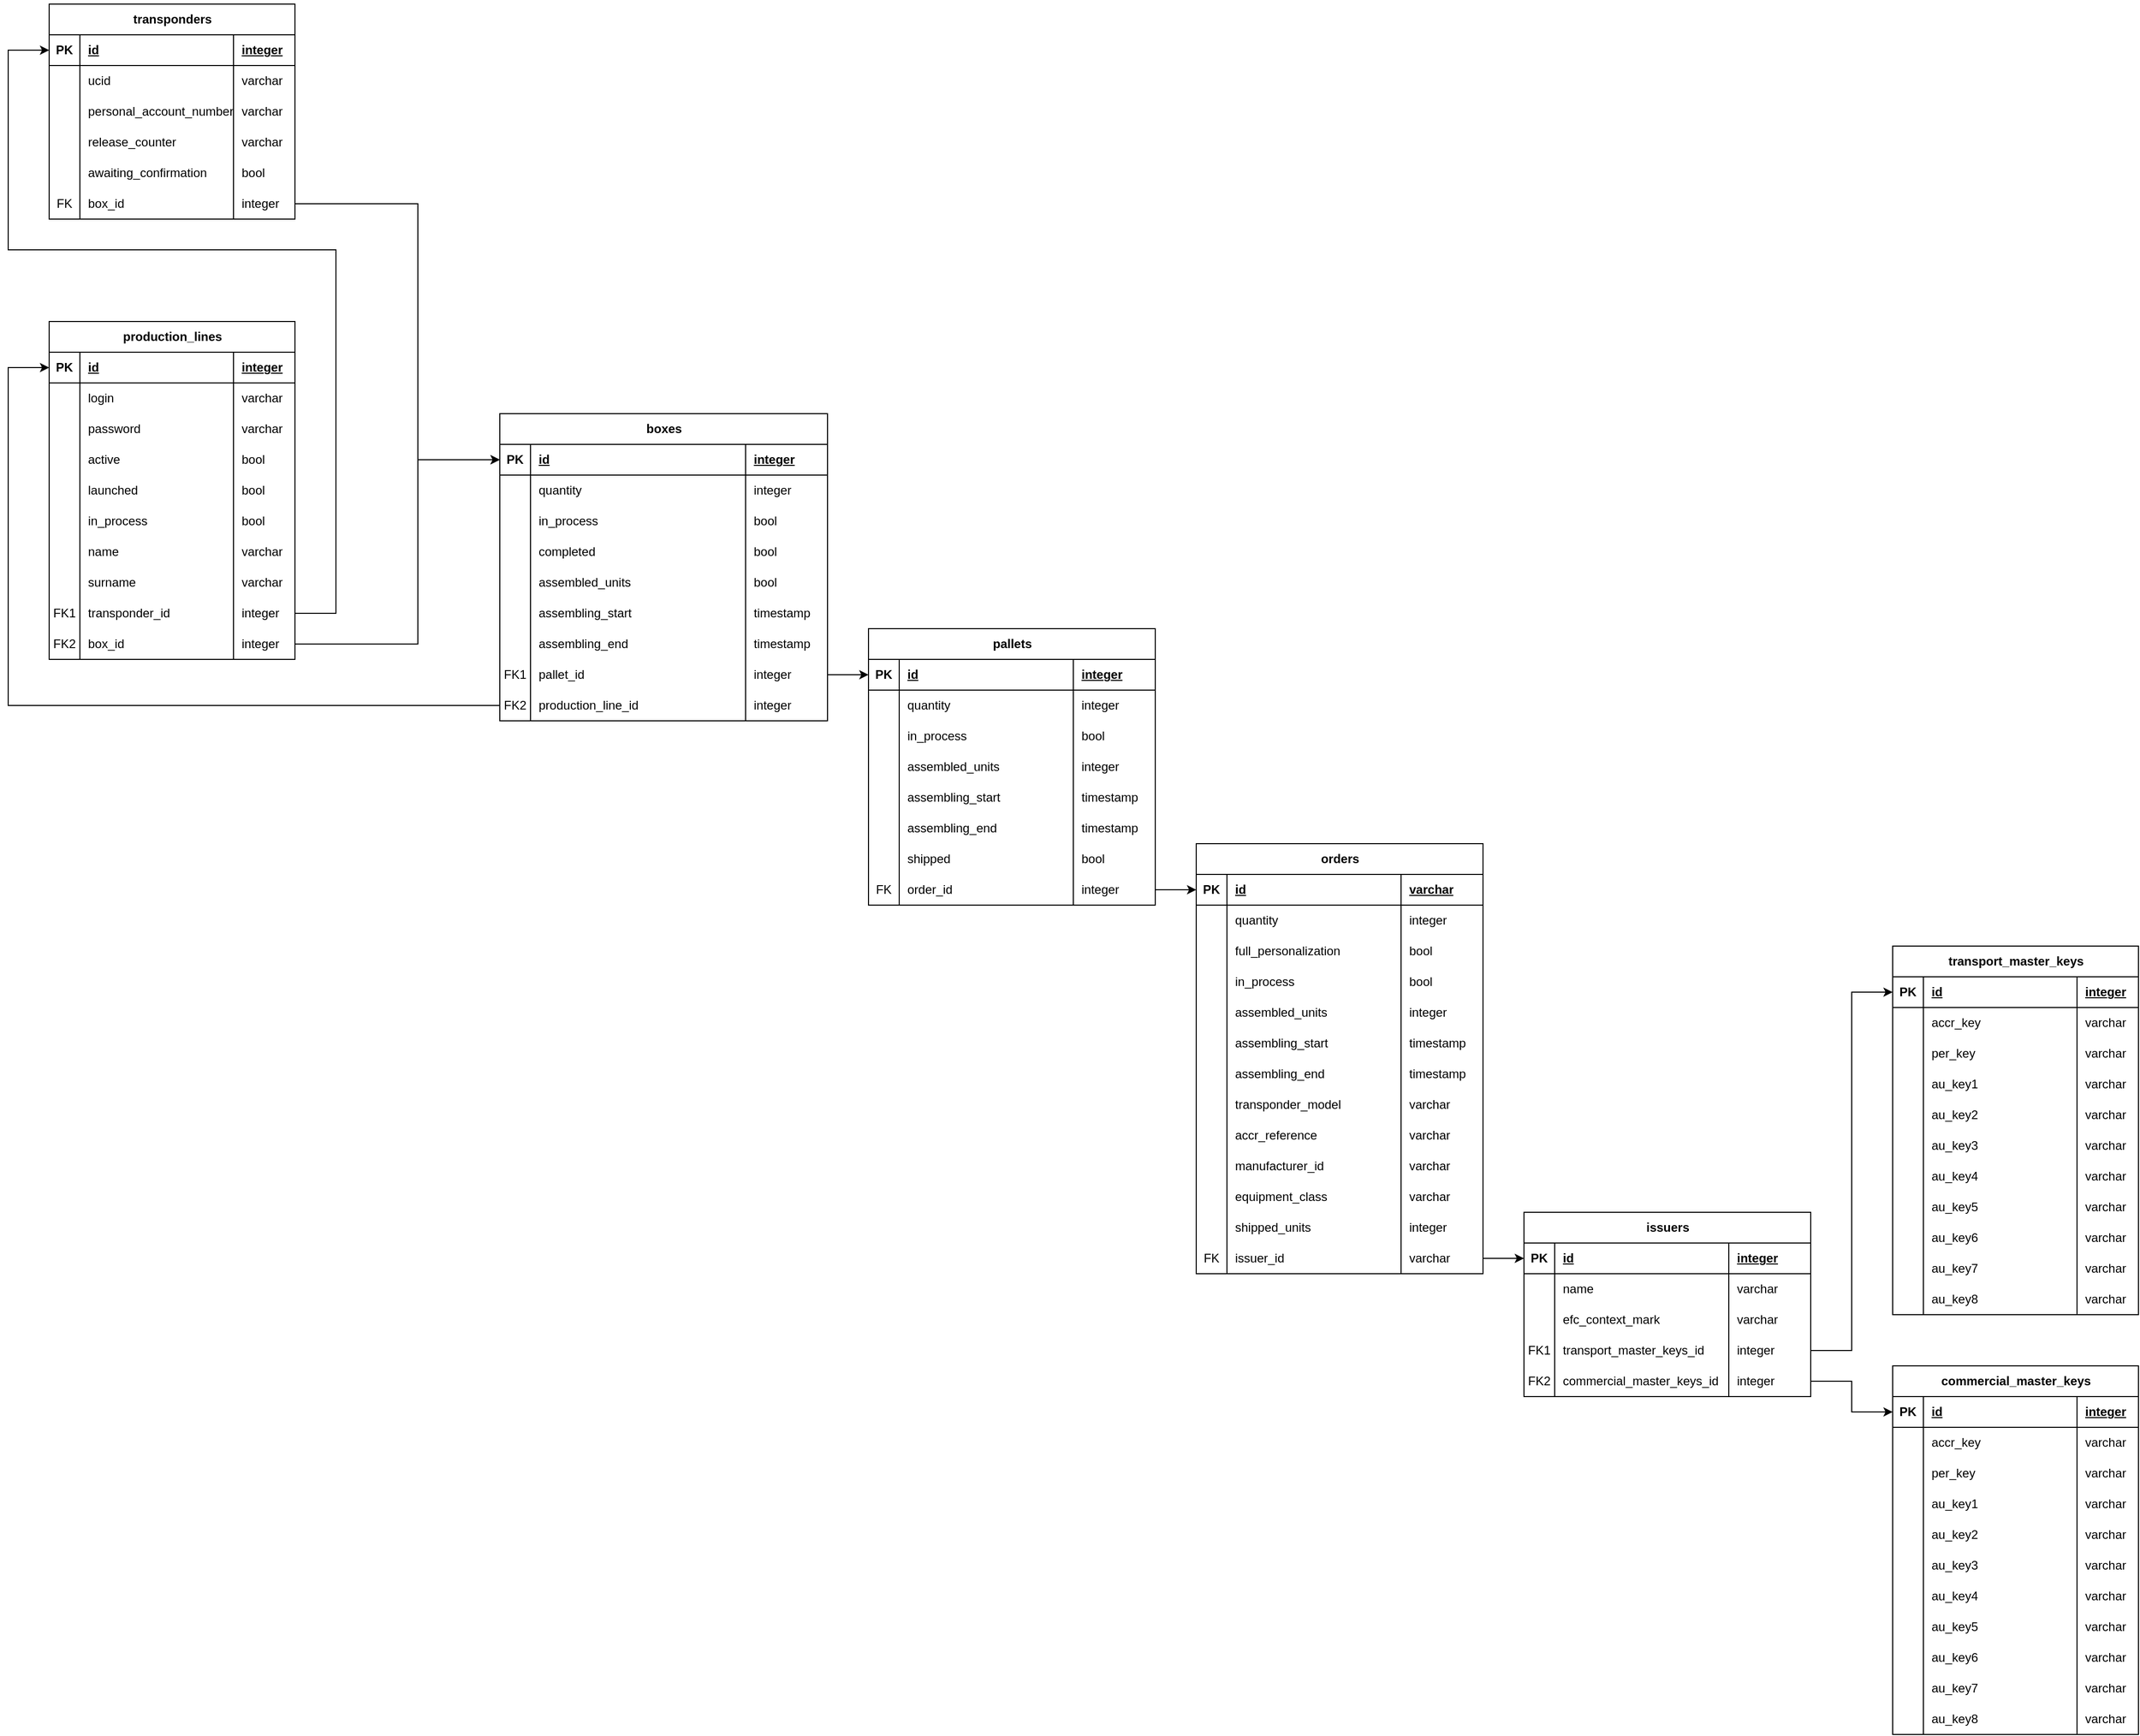 <mxfile version="13.9.9" type="device"><diagram name="Страница — 1" id="xjbYhO8doR0Xn5XljVLI"><mxGraphModel dx="1086" dy="806" grid="1" gridSize="10" guides="1" tooltips="1" connect="1" arrows="1" fold="1" page="1" pageScale="1" pageWidth="2339" pageHeight="3300" math="0" shadow="0"><root><mxCell id="0"/><mxCell id="1" parent="0"/><mxCell id="l5Y_wA8uudWfIhOhGkxC-1" value="&lt;p style=&quot;line-height: 120%;&quot;&gt;transponders&lt;/p&gt;" style="shape=table;startSize=30;container=1;collapsible=1;childLayout=tableLayout;fixedRows=1;rowLines=0;fontStyle=1;align=center;resizeLast=1;html=1;" parent="1" vertex="1"><mxGeometry x="400" y="240" width="240" height="210" as="geometry"/></mxCell><mxCell id="l5Y_wA8uudWfIhOhGkxC-2" value="" style="shape=tableRow;horizontal=0;startSize=0;swimlaneHead=0;swimlaneBody=0;fillColor=none;collapsible=0;dropTarget=0;points=[[0,0.5],[1,0.5]];portConstraint=eastwest;top=0;left=0;right=0;bottom=1;" parent="l5Y_wA8uudWfIhOhGkxC-1" vertex="1"><mxGeometry y="30" width="240" height="30" as="geometry"/></mxCell><mxCell id="l5Y_wA8uudWfIhOhGkxC-3" value="PK" style="shape=partialRectangle;connectable=0;fillColor=none;top=0;left=0;bottom=0;right=0;fontStyle=1;overflow=hidden;whiteSpace=wrap;html=1;" parent="l5Y_wA8uudWfIhOhGkxC-2" vertex="1"><mxGeometry width="30" height="30" as="geometry"><mxRectangle width="30" height="30" as="alternateBounds"/></mxGeometry></mxCell><mxCell id="l5Y_wA8uudWfIhOhGkxC-4" value="id" style="shape=partialRectangle;connectable=0;fillColor=none;top=0;left=0;bottom=0;right=0;align=left;spacingLeft=6;fontStyle=5;overflow=hidden;whiteSpace=wrap;html=1;" parent="l5Y_wA8uudWfIhOhGkxC-2" vertex="1"><mxGeometry x="30" width="150" height="30" as="geometry"><mxRectangle width="150" height="30" as="alternateBounds"/></mxGeometry></mxCell><mxCell id="l5Y_wA8uudWfIhOhGkxC-43" value="integer" style="shape=partialRectangle;connectable=0;fillColor=none;top=0;left=0;bottom=0;right=0;align=left;spacingLeft=6;fontStyle=5;overflow=hidden;whiteSpace=wrap;html=1;" parent="l5Y_wA8uudWfIhOhGkxC-2" vertex="1"><mxGeometry x="180" width="60" height="30" as="geometry"><mxRectangle width="60" height="30" as="alternateBounds"/></mxGeometry></mxCell><mxCell id="l5Y_wA8uudWfIhOhGkxC-130" style="shape=tableRow;horizontal=0;startSize=0;swimlaneHead=0;swimlaneBody=0;fillColor=none;collapsible=0;dropTarget=0;points=[[0,0.5],[1,0.5]];portConstraint=eastwest;top=0;left=0;right=0;bottom=0;" parent="l5Y_wA8uudWfIhOhGkxC-1" vertex="1"><mxGeometry y="60" width="240" height="30" as="geometry"/></mxCell><mxCell id="l5Y_wA8uudWfIhOhGkxC-131" style="shape=partialRectangle;connectable=0;fillColor=none;top=0;left=0;bottom=0;right=0;editable=1;overflow=hidden;whiteSpace=wrap;html=1;" parent="l5Y_wA8uudWfIhOhGkxC-130" vertex="1"><mxGeometry width="30" height="30" as="geometry"><mxRectangle width="30" height="30" as="alternateBounds"/></mxGeometry></mxCell><mxCell id="l5Y_wA8uudWfIhOhGkxC-132" value="ucid" style="shape=partialRectangle;connectable=0;fillColor=none;top=0;left=0;bottom=0;right=0;align=left;spacingLeft=6;overflow=hidden;whiteSpace=wrap;html=1;" parent="l5Y_wA8uudWfIhOhGkxC-130" vertex="1"><mxGeometry x="30" width="150" height="30" as="geometry"><mxRectangle width="150" height="30" as="alternateBounds"/></mxGeometry></mxCell><mxCell id="l5Y_wA8uudWfIhOhGkxC-133" value="varchar" style="shape=partialRectangle;connectable=0;fillColor=none;top=0;left=0;bottom=0;right=0;align=left;spacingLeft=6;overflow=hidden;whiteSpace=wrap;html=1;" parent="l5Y_wA8uudWfIhOhGkxC-130" vertex="1"><mxGeometry x="180" width="60" height="30" as="geometry"><mxRectangle width="60" height="30" as="alternateBounds"/></mxGeometry></mxCell><mxCell id="l5Y_wA8uudWfIhOhGkxC-8" value="" style="shape=tableRow;horizontal=0;startSize=0;swimlaneHead=0;swimlaneBody=0;fillColor=none;collapsible=0;dropTarget=0;points=[[0,0.5],[1,0.5]];portConstraint=eastwest;top=0;left=0;right=0;bottom=0;" parent="l5Y_wA8uudWfIhOhGkxC-1" vertex="1"><mxGeometry y="90" width="240" height="30" as="geometry"/></mxCell><mxCell id="l5Y_wA8uudWfIhOhGkxC-9" value="" style="shape=partialRectangle;connectable=0;fillColor=none;top=0;left=0;bottom=0;right=0;editable=1;overflow=hidden;whiteSpace=wrap;html=1;" parent="l5Y_wA8uudWfIhOhGkxC-8" vertex="1"><mxGeometry width="30" height="30" as="geometry"><mxRectangle width="30" height="30" as="alternateBounds"/></mxGeometry></mxCell><mxCell id="l5Y_wA8uudWfIhOhGkxC-10" value="personal_account_number" style="shape=partialRectangle;connectable=0;fillColor=none;top=0;left=0;bottom=0;right=0;align=left;spacingLeft=6;overflow=hidden;whiteSpace=wrap;html=1;" parent="l5Y_wA8uudWfIhOhGkxC-8" vertex="1"><mxGeometry x="30" width="150" height="30" as="geometry"><mxRectangle width="150" height="30" as="alternateBounds"/></mxGeometry></mxCell><mxCell id="l5Y_wA8uudWfIhOhGkxC-45" value="varchar" style="shape=partialRectangle;connectable=0;fillColor=none;top=0;left=0;bottom=0;right=0;align=left;spacingLeft=6;overflow=hidden;whiteSpace=wrap;html=1;" parent="l5Y_wA8uudWfIhOhGkxC-8" vertex="1"><mxGeometry x="180" width="60" height="30" as="geometry"><mxRectangle width="60" height="30" as="alternateBounds"/></mxGeometry></mxCell><mxCell id="l5Y_wA8uudWfIhOhGkxC-5" value="" style="shape=tableRow;horizontal=0;startSize=0;swimlaneHead=0;swimlaneBody=0;fillColor=none;collapsible=0;dropTarget=0;points=[[0,0.5],[1,0.5]];portConstraint=eastwest;top=0;left=0;right=0;bottom=0;" parent="l5Y_wA8uudWfIhOhGkxC-1" vertex="1"><mxGeometry y="120" width="240" height="30" as="geometry"/></mxCell><mxCell id="l5Y_wA8uudWfIhOhGkxC-6" value="" style="shape=partialRectangle;connectable=0;fillColor=none;top=0;left=0;bottom=0;right=0;editable=1;overflow=hidden;whiteSpace=wrap;html=1;" parent="l5Y_wA8uudWfIhOhGkxC-5" vertex="1"><mxGeometry width="30" height="30" as="geometry"><mxRectangle width="30" height="30" as="alternateBounds"/></mxGeometry></mxCell><mxCell id="l5Y_wA8uudWfIhOhGkxC-7" value="release_counter" style="shape=partialRectangle;connectable=0;fillColor=none;top=0;left=0;bottom=0;right=0;align=left;spacingLeft=6;overflow=hidden;whiteSpace=wrap;html=1;" parent="l5Y_wA8uudWfIhOhGkxC-5" vertex="1"><mxGeometry x="30" width="150" height="30" as="geometry"><mxRectangle width="150" height="30" as="alternateBounds"/></mxGeometry></mxCell><mxCell id="l5Y_wA8uudWfIhOhGkxC-44" value="varchar" style="shape=partialRectangle;connectable=0;fillColor=none;top=0;left=0;bottom=0;right=0;align=left;spacingLeft=6;overflow=hidden;whiteSpace=wrap;html=1;" parent="l5Y_wA8uudWfIhOhGkxC-5" vertex="1"><mxGeometry x="180" width="60" height="30" as="geometry"><mxRectangle width="60" height="30" as="alternateBounds"/></mxGeometry></mxCell><mxCell id="y0xtm3X6u4KNiWZd_96z-6" style="shape=tableRow;horizontal=0;startSize=0;swimlaneHead=0;swimlaneBody=0;fillColor=none;collapsible=0;dropTarget=0;points=[[0,0.5],[1,0.5]];portConstraint=eastwest;top=0;left=0;right=0;bottom=0;" parent="l5Y_wA8uudWfIhOhGkxC-1" vertex="1"><mxGeometry y="150" width="240" height="30" as="geometry"/></mxCell><mxCell id="y0xtm3X6u4KNiWZd_96z-7" style="shape=partialRectangle;connectable=0;fillColor=none;top=0;left=0;bottom=0;right=0;editable=1;overflow=hidden;whiteSpace=wrap;html=1;" parent="y0xtm3X6u4KNiWZd_96z-6" vertex="1"><mxGeometry width="30" height="30" as="geometry"><mxRectangle width="30" height="30" as="alternateBounds"/></mxGeometry></mxCell><mxCell id="y0xtm3X6u4KNiWZd_96z-8" value="awaiting_confirmation" style="shape=partialRectangle;connectable=0;fillColor=none;top=0;left=0;bottom=0;right=0;align=left;spacingLeft=6;overflow=hidden;whiteSpace=wrap;html=1;" parent="y0xtm3X6u4KNiWZd_96z-6" vertex="1"><mxGeometry x="30" width="150" height="30" as="geometry"><mxRectangle width="150" height="30" as="alternateBounds"/></mxGeometry></mxCell><mxCell id="y0xtm3X6u4KNiWZd_96z-9" value="bool" style="shape=partialRectangle;connectable=0;fillColor=none;top=0;left=0;bottom=0;right=0;align=left;spacingLeft=6;overflow=hidden;whiteSpace=wrap;html=1;" parent="y0xtm3X6u4KNiWZd_96z-6" vertex="1"><mxGeometry x="180" width="60" height="30" as="geometry"><mxRectangle width="60" height="30" as="alternateBounds"/></mxGeometry></mxCell><mxCell id="l5Y_wA8uudWfIhOhGkxC-14" style="shape=tableRow;horizontal=0;startSize=0;swimlaneHead=0;swimlaneBody=0;fillColor=none;collapsible=0;dropTarget=0;points=[[0,0.5],[1,0.5]];portConstraint=eastwest;top=0;left=0;right=0;bottom=0;" parent="l5Y_wA8uudWfIhOhGkxC-1" vertex="1"><mxGeometry y="180" width="240" height="30" as="geometry"/></mxCell><mxCell id="l5Y_wA8uudWfIhOhGkxC-15" value="FK" style="shape=partialRectangle;connectable=0;fillColor=none;top=0;left=0;bottom=0;right=0;editable=1;overflow=hidden;whiteSpace=wrap;html=1;" parent="l5Y_wA8uudWfIhOhGkxC-14" vertex="1"><mxGeometry width="30" height="30" as="geometry"><mxRectangle width="30" height="30" as="alternateBounds"/></mxGeometry></mxCell><mxCell id="l5Y_wA8uudWfIhOhGkxC-16" value="box_id" style="shape=partialRectangle;connectable=0;fillColor=none;top=0;left=0;bottom=0;right=0;align=left;spacingLeft=6;overflow=hidden;whiteSpace=wrap;html=1;" parent="l5Y_wA8uudWfIhOhGkxC-14" vertex="1"><mxGeometry x="30" width="150" height="30" as="geometry"><mxRectangle width="150" height="30" as="alternateBounds"/></mxGeometry></mxCell><mxCell id="l5Y_wA8uudWfIhOhGkxC-47" value="integer" style="shape=partialRectangle;connectable=0;fillColor=none;top=0;left=0;bottom=0;right=0;align=left;spacingLeft=6;overflow=hidden;whiteSpace=wrap;html=1;" parent="l5Y_wA8uudWfIhOhGkxC-14" vertex="1"><mxGeometry x="180" width="60" height="30" as="geometry"><mxRectangle width="60" height="30" as="alternateBounds"/></mxGeometry></mxCell><mxCell id="l5Y_wA8uudWfIhOhGkxC-17" value="boxes" style="shape=table;startSize=30;container=1;collapsible=1;childLayout=tableLayout;fixedRows=1;rowLines=0;fontStyle=1;align=center;resizeLast=1;html=1;" parent="1" vertex="1"><mxGeometry x="840" y="640" width="320" height="300" as="geometry"/></mxCell><mxCell id="l5Y_wA8uudWfIhOhGkxC-18" value="" style="shape=tableRow;horizontal=0;startSize=0;swimlaneHead=0;swimlaneBody=0;fillColor=none;collapsible=0;dropTarget=0;points=[[0,0.5],[1,0.5]];portConstraint=eastwest;top=0;left=0;right=0;bottom=1;" parent="l5Y_wA8uudWfIhOhGkxC-17" vertex="1"><mxGeometry y="30" width="320" height="30" as="geometry"/></mxCell><mxCell id="l5Y_wA8uudWfIhOhGkxC-19" value="PK" style="shape=partialRectangle;connectable=0;fillColor=none;top=0;left=0;bottom=0;right=0;fontStyle=1;overflow=hidden;whiteSpace=wrap;html=1;" parent="l5Y_wA8uudWfIhOhGkxC-18" vertex="1"><mxGeometry width="30" height="30" as="geometry"><mxRectangle width="30" height="30" as="alternateBounds"/></mxGeometry></mxCell><mxCell id="l5Y_wA8uudWfIhOhGkxC-20" value="id" style="shape=partialRectangle;connectable=0;fillColor=none;top=0;left=0;bottom=0;right=0;align=left;spacingLeft=6;fontStyle=5;overflow=hidden;whiteSpace=wrap;html=1;" parent="l5Y_wA8uudWfIhOhGkxC-18" vertex="1"><mxGeometry x="30" width="210" height="30" as="geometry"><mxRectangle width="210" height="30" as="alternateBounds"/></mxGeometry></mxCell><mxCell id="l5Y_wA8uudWfIhOhGkxC-69" value="integer" style="shape=partialRectangle;connectable=0;fillColor=none;top=0;left=0;bottom=0;right=0;align=left;spacingLeft=6;fontStyle=5;overflow=hidden;whiteSpace=wrap;html=1;" parent="l5Y_wA8uudWfIhOhGkxC-18" vertex="1"><mxGeometry x="240" width="80" height="30" as="geometry"><mxRectangle width="80" height="30" as="alternateBounds"/></mxGeometry></mxCell><mxCell id="l5Y_wA8uudWfIhOhGkxC-126" style="shape=tableRow;horizontal=0;startSize=0;swimlaneHead=0;swimlaneBody=0;fillColor=none;collapsible=0;dropTarget=0;points=[[0,0.5],[1,0.5]];portConstraint=eastwest;top=0;left=0;right=0;bottom=0;" parent="l5Y_wA8uudWfIhOhGkxC-17" vertex="1"><mxGeometry y="60" width="320" height="30" as="geometry"/></mxCell><mxCell id="l5Y_wA8uudWfIhOhGkxC-127" style="shape=partialRectangle;connectable=0;fillColor=none;top=0;left=0;bottom=0;right=0;editable=1;overflow=hidden;whiteSpace=wrap;html=1;" parent="l5Y_wA8uudWfIhOhGkxC-126" vertex="1"><mxGeometry width="30" height="30" as="geometry"><mxRectangle width="30" height="30" as="alternateBounds"/></mxGeometry></mxCell><mxCell id="l5Y_wA8uudWfIhOhGkxC-128" value="quantity" style="shape=partialRectangle;connectable=0;fillColor=none;top=0;left=0;bottom=0;right=0;align=left;spacingLeft=6;overflow=hidden;whiteSpace=wrap;html=1;" parent="l5Y_wA8uudWfIhOhGkxC-126" vertex="1"><mxGeometry x="30" width="210" height="30" as="geometry"><mxRectangle width="210" height="30" as="alternateBounds"/></mxGeometry></mxCell><mxCell id="l5Y_wA8uudWfIhOhGkxC-129" value="integer" style="shape=partialRectangle;connectable=0;fillColor=none;top=0;left=0;bottom=0;right=0;align=left;spacingLeft=6;overflow=hidden;whiteSpace=wrap;html=1;" parent="l5Y_wA8uudWfIhOhGkxC-126" vertex="1"><mxGeometry x="240" width="80" height="30" as="geometry"><mxRectangle width="80" height="30" as="alternateBounds"/></mxGeometry></mxCell><mxCell id="l5Y_wA8uudWfIhOhGkxC-211" style="shape=tableRow;horizontal=0;startSize=0;swimlaneHead=0;swimlaneBody=0;fillColor=none;collapsible=0;dropTarget=0;points=[[0,0.5],[1,0.5]];portConstraint=eastwest;top=0;left=0;right=0;bottom=0;" parent="l5Y_wA8uudWfIhOhGkxC-17" vertex="1"><mxGeometry y="90" width="320" height="30" as="geometry"/></mxCell><mxCell id="l5Y_wA8uudWfIhOhGkxC-212" style="shape=partialRectangle;connectable=0;fillColor=none;top=0;left=0;bottom=0;right=0;editable=1;overflow=hidden;whiteSpace=wrap;html=1;" parent="l5Y_wA8uudWfIhOhGkxC-211" vertex="1"><mxGeometry width="30" height="30" as="geometry"><mxRectangle width="30" height="30" as="alternateBounds"/></mxGeometry></mxCell><mxCell id="l5Y_wA8uudWfIhOhGkxC-213" value="in_process" style="shape=partialRectangle;connectable=0;fillColor=none;top=0;left=0;bottom=0;right=0;align=left;spacingLeft=6;overflow=hidden;whiteSpace=wrap;html=1;" parent="l5Y_wA8uudWfIhOhGkxC-211" vertex="1"><mxGeometry x="30" width="210" height="30" as="geometry"><mxRectangle width="210" height="30" as="alternateBounds"/></mxGeometry></mxCell><mxCell id="l5Y_wA8uudWfIhOhGkxC-214" value="bool" style="shape=partialRectangle;connectable=0;fillColor=none;top=0;left=0;bottom=0;right=0;align=left;spacingLeft=6;overflow=hidden;whiteSpace=wrap;html=1;" parent="l5Y_wA8uudWfIhOhGkxC-211" vertex="1"><mxGeometry x="240" width="80" height="30" as="geometry"><mxRectangle width="80" height="30" as="alternateBounds"/></mxGeometry></mxCell><mxCell id="4_sjFScFSCdGe0WzGeka-1" style="shape=tableRow;horizontal=0;startSize=0;swimlaneHead=0;swimlaneBody=0;fillColor=none;collapsible=0;dropTarget=0;points=[[0,0.5],[1,0.5]];portConstraint=eastwest;top=0;left=0;right=0;bottom=0;" parent="l5Y_wA8uudWfIhOhGkxC-17" vertex="1"><mxGeometry y="120" width="320" height="30" as="geometry"/></mxCell><mxCell id="4_sjFScFSCdGe0WzGeka-2" style="shape=partialRectangle;connectable=0;fillColor=none;top=0;left=0;bottom=0;right=0;editable=1;overflow=hidden;whiteSpace=wrap;html=1;" parent="4_sjFScFSCdGe0WzGeka-1" vertex="1"><mxGeometry width="30" height="30" as="geometry"><mxRectangle width="30" height="30" as="alternateBounds"/></mxGeometry></mxCell><mxCell id="4_sjFScFSCdGe0WzGeka-3" value="completed" style="shape=partialRectangle;connectable=0;fillColor=none;top=0;left=0;bottom=0;right=0;align=left;spacingLeft=6;overflow=hidden;whiteSpace=wrap;html=1;" parent="4_sjFScFSCdGe0WzGeka-1" vertex="1"><mxGeometry x="30" width="210" height="30" as="geometry"><mxRectangle width="210" height="30" as="alternateBounds"/></mxGeometry></mxCell><mxCell id="4_sjFScFSCdGe0WzGeka-4" value="bool" style="shape=partialRectangle;connectable=0;fillColor=none;top=0;left=0;bottom=0;right=0;align=left;spacingLeft=6;overflow=hidden;whiteSpace=wrap;html=1;" parent="4_sjFScFSCdGe0WzGeka-1" vertex="1"><mxGeometry x="240" width="80" height="30" as="geometry"><mxRectangle width="80" height="30" as="alternateBounds"/></mxGeometry></mxCell><mxCell id="OFmi3sk0r4JB4hGcWo0A-6" style="shape=tableRow;horizontal=0;startSize=0;swimlaneHead=0;swimlaneBody=0;fillColor=none;collapsible=0;dropTarget=0;points=[[0,0.5],[1,0.5]];portConstraint=eastwest;top=0;left=0;right=0;bottom=0;" parent="l5Y_wA8uudWfIhOhGkxC-17" vertex="1"><mxGeometry y="150" width="320" height="30" as="geometry"/></mxCell><mxCell id="OFmi3sk0r4JB4hGcWo0A-7" style="shape=partialRectangle;connectable=0;fillColor=none;top=0;left=0;bottom=0;right=0;editable=1;overflow=hidden;whiteSpace=wrap;html=1;" parent="OFmi3sk0r4JB4hGcWo0A-6" vertex="1"><mxGeometry width="30" height="30" as="geometry"><mxRectangle width="30" height="30" as="alternateBounds"/></mxGeometry></mxCell><mxCell id="OFmi3sk0r4JB4hGcWo0A-8" value="assembled_units" style="shape=partialRectangle;connectable=0;fillColor=none;top=0;left=0;bottom=0;right=0;align=left;spacingLeft=6;overflow=hidden;whiteSpace=wrap;html=1;" parent="OFmi3sk0r4JB4hGcWo0A-6" vertex="1"><mxGeometry x="30" width="210" height="30" as="geometry"><mxRectangle width="210" height="30" as="alternateBounds"/></mxGeometry></mxCell><mxCell id="OFmi3sk0r4JB4hGcWo0A-9" value="bool" style="shape=partialRectangle;connectable=0;fillColor=none;top=0;left=0;bottom=0;right=0;align=left;spacingLeft=6;overflow=hidden;whiteSpace=wrap;html=1;" parent="OFmi3sk0r4JB4hGcWo0A-6" vertex="1"><mxGeometry x="240" width="80" height="30" as="geometry"><mxRectangle width="80" height="30" as="alternateBounds"/></mxGeometry></mxCell><mxCell id="zyKIehjKEcCM38IakTvV-17" style="shape=tableRow;horizontal=0;startSize=0;swimlaneHead=0;swimlaneBody=0;fillColor=none;collapsible=0;dropTarget=0;points=[[0,0.5],[1,0.5]];portConstraint=eastwest;top=0;left=0;right=0;bottom=0;" parent="l5Y_wA8uudWfIhOhGkxC-17" vertex="1"><mxGeometry y="180" width="320" height="30" as="geometry"/></mxCell><mxCell id="zyKIehjKEcCM38IakTvV-18" style="shape=partialRectangle;connectable=0;fillColor=none;top=0;left=0;bottom=0;right=0;editable=1;overflow=hidden;whiteSpace=wrap;html=1;" parent="zyKIehjKEcCM38IakTvV-17" vertex="1"><mxGeometry width="30" height="30" as="geometry"><mxRectangle width="30" height="30" as="alternateBounds"/></mxGeometry></mxCell><mxCell id="zyKIehjKEcCM38IakTvV-19" value="assembling_start" style="shape=partialRectangle;connectable=0;fillColor=none;top=0;left=0;bottom=0;right=0;align=left;spacingLeft=6;overflow=hidden;whiteSpace=wrap;html=1;" parent="zyKIehjKEcCM38IakTvV-17" vertex="1"><mxGeometry x="30" width="210" height="30" as="geometry"><mxRectangle width="210" height="30" as="alternateBounds"/></mxGeometry></mxCell><mxCell id="zyKIehjKEcCM38IakTvV-20" value="timestamp" style="shape=partialRectangle;connectable=0;fillColor=none;top=0;left=0;bottom=0;right=0;align=left;spacingLeft=6;overflow=hidden;whiteSpace=wrap;html=1;" parent="zyKIehjKEcCM38IakTvV-17" vertex="1"><mxGeometry x="240" width="80" height="30" as="geometry"><mxRectangle width="80" height="30" as="alternateBounds"/></mxGeometry></mxCell><mxCell id="7FZGtR1qGIcf8irkYFF7-67" style="shape=tableRow;horizontal=0;startSize=0;swimlaneHead=0;swimlaneBody=0;fillColor=none;collapsible=0;dropTarget=0;points=[[0,0.5],[1,0.5]];portConstraint=eastwest;top=0;left=0;right=0;bottom=0;" parent="l5Y_wA8uudWfIhOhGkxC-17" vertex="1"><mxGeometry y="210" width="320" height="30" as="geometry"/></mxCell><mxCell id="7FZGtR1qGIcf8irkYFF7-68" style="shape=partialRectangle;connectable=0;fillColor=none;top=0;left=0;bottom=0;right=0;editable=1;overflow=hidden;whiteSpace=wrap;html=1;" parent="7FZGtR1qGIcf8irkYFF7-67" vertex="1"><mxGeometry width="30" height="30" as="geometry"><mxRectangle width="30" height="30" as="alternateBounds"/></mxGeometry></mxCell><mxCell id="7FZGtR1qGIcf8irkYFF7-69" value="assembling_end" style="shape=partialRectangle;connectable=0;fillColor=none;top=0;left=0;bottom=0;right=0;align=left;spacingLeft=6;overflow=hidden;whiteSpace=wrap;html=1;" parent="7FZGtR1qGIcf8irkYFF7-67" vertex="1"><mxGeometry x="30" width="210" height="30" as="geometry"><mxRectangle width="210" height="30" as="alternateBounds"/></mxGeometry></mxCell><mxCell id="7FZGtR1qGIcf8irkYFF7-70" value="timestamp" style="shape=partialRectangle;connectable=0;fillColor=none;top=0;left=0;bottom=0;right=0;align=left;spacingLeft=6;overflow=hidden;whiteSpace=wrap;html=1;" parent="7FZGtR1qGIcf8irkYFF7-67" vertex="1"><mxGeometry x="240" width="80" height="30" as="geometry"><mxRectangle width="80" height="30" as="alternateBounds"/></mxGeometry></mxCell><mxCell id="l5Y_wA8uudWfIhOhGkxC-112" style="shape=tableRow;horizontal=0;startSize=0;swimlaneHead=0;swimlaneBody=0;fillColor=none;collapsible=0;dropTarget=0;points=[[0,0.5],[1,0.5]];portConstraint=eastwest;top=0;left=0;right=0;bottom=0;" parent="l5Y_wA8uudWfIhOhGkxC-17" vertex="1"><mxGeometry y="240" width="320" height="30" as="geometry"/></mxCell><mxCell id="l5Y_wA8uudWfIhOhGkxC-113" value="FK1" style="shape=partialRectangle;connectable=0;fillColor=none;top=0;left=0;bottom=0;right=0;editable=1;overflow=hidden;whiteSpace=wrap;html=1;" parent="l5Y_wA8uudWfIhOhGkxC-112" vertex="1"><mxGeometry width="30" height="30" as="geometry"><mxRectangle width="30" height="30" as="alternateBounds"/></mxGeometry></mxCell><mxCell id="l5Y_wA8uudWfIhOhGkxC-114" value="pallet_id" style="shape=partialRectangle;connectable=0;fillColor=none;top=0;left=0;bottom=0;right=0;align=left;spacingLeft=6;overflow=hidden;whiteSpace=wrap;html=1;" parent="l5Y_wA8uudWfIhOhGkxC-112" vertex="1"><mxGeometry x="30" width="210" height="30" as="geometry"><mxRectangle width="210" height="30" as="alternateBounds"/></mxGeometry></mxCell><mxCell id="l5Y_wA8uudWfIhOhGkxC-115" value="integer" style="shape=partialRectangle;connectable=0;fillColor=none;top=0;left=0;bottom=0;right=0;align=left;spacingLeft=6;overflow=hidden;whiteSpace=wrap;html=1;" parent="l5Y_wA8uudWfIhOhGkxC-112" vertex="1"><mxGeometry x="240" width="80" height="30" as="geometry"><mxRectangle width="80" height="30" as="alternateBounds"/></mxGeometry></mxCell><mxCell id="OFmi3sk0r4JB4hGcWo0A-1" style="shape=tableRow;horizontal=0;startSize=0;swimlaneHead=0;swimlaneBody=0;fillColor=none;collapsible=0;dropTarget=0;points=[[0,0.5],[1,0.5]];portConstraint=eastwest;top=0;left=0;right=0;bottom=0;" parent="l5Y_wA8uudWfIhOhGkxC-17" vertex="1"><mxGeometry y="270" width="320" height="30" as="geometry"/></mxCell><mxCell id="OFmi3sk0r4JB4hGcWo0A-2" value="FK2" style="shape=partialRectangle;connectable=0;fillColor=none;top=0;left=0;bottom=0;right=0;editable=1;overflow=hidden;whiteSpace=wrap;html=1;" parent="OFmi3sk0r4JB4hGcWo0A-1" vertex="1"><mxGeometry width="30" height="30" as="geometry"><mxRectangle width="30" height="30" as="alternateBounds"/></mxGeometry></mxCell><mxCell id="OFmi3sk0r4JB4hGcWo0A-3" value="production_line_id" style="shape=partialRectangle;connectable=0;fillColor=none;top=0;left=0;bottom=0;right=0;align=left;spacingLeft=6;overflow=hidden;whiteSpace=wrap;html=1;" parent="OFmi3sk0r4JB4hGcWo0A-1" vertex="1"><mxGeometry x="30" width="210" height="30" as="geometry"><mxRectangle width="210" height="30" as="alternateBounds"/></mxGeometry></mxCell><mxCell id="OFmi3sk0r4JB4hGcWo0A-4" value="integer" style="shape=partialRectangle;connectable=0;fillColor=none;top=0;left=0;bottom=0;right=0;align=left;spacingLeft=6;overflow=hidden;whiteSpace=wrap;html=1;" parent="OFmi3sk0r4JB4hGcWo0A-1" vertex="1"><mxGeometry x="240" width="80" height="30" as="geometry"><mxRectangle width="80" height="30" as="alternateBounds"/></mxGeometry></mxCell><mxCell id="l5Y_wA8uudWfIhOhGkxC-52" value="issuers" style="shape=table;startSize=30;container=1;collapsible=1;childLayout=tableLayout;fixedRows=1;rowLines=0;fontStyle=1;align=center;resizeLast=1;html=1;" parent="1" vertex="1"><mxGeometry x="1840" y="1420" width="280" height="180" as="geometry"/></mxCell><mxCell id="l5Y_wA8uudWfIhOhGkxC-53" value="" style="shape=tableRow;horizontal=0;startSize=0;swimlaneHead=0;swimlaneBody=0;fillColor=none;collapsible=0;dropTarget=0;points=[[0,0.5],[1,0.5]];portConstraint=eastwest;top=0;left=0;right=0;bottom=1;" parent="l5Y_wA8uudWfIhOhGkxC-52" vertex="1"><mxGeometry y="30" width="280" height="30" as="geometry"/></mxCell><mxCell id="l5Y_wA8uudWfIhOhGkxC-54" value="PK" style="shape=partialRectangle;connectable=0;fillColor=none;top=0;left=0;bottom=0;right=0;fontStyle=1;overflow=hidden;whiteSpace=wrap;html=1;" parent="l5Y_wA8uudWfIhOhGkxC-53" vertex="1"><mxGeometry width="30" height="30" as="geometry"><mxRectangle width="30" height="30" as="alternateBounds"/></mxGeometry></mxCell><mxCell id="l5Y_wA8uudWfIhOhGkxC-55" value="id" style="shape=partialRectangle;connectable=0;fillColor=none;top=0;left=0;bottom=0;right=0;align=left;spacingLeft=6;fontStyle=5;overflow=hidden;whiteSpace=wrap;html=1;" parent="l5Y_wA8uudWfIhOhGkxC-53" vertex="1"><mxGeometry x="30" width="170.0" height="30" as="geometry"><mxRectangle width="170.0" height="30" as="alternateBounds"/></mxGeometry></mxCell><mxCell id="l5Y_wA8uudWfIhOhGkxC-65" value="integer" style="shape=partialRectangle;connectable=0;fillColor=none;top=0;left=0;bottom=0;right=0;align=left;spacingLeft=6;fontStyle=5;overflow=hidden;whiteSpace=wrap;html=1;" parent="l5Y_wA8uudWfIhOhGkxC-53" vertex="1"><mxGeometry x="200.0" width="80.0" height="30" as="geometry"><mxRectangle width="80.0" height="30" as="alternateBounds"/></mxGeometry></mxCell><mxCell id="l5Y_wA8uudWfIhOhGkxC-56" value="" style="shape=tableRow;horizontal=0;startSize=0;swimlaneHead=0;swimlaneBody=0;fillColor=none;collapsible=0;dropTarget=0;points=[[0,0.5],[1,0.5]];portConstraint=eastwest;top=0;left=0;right=0;bottom=0;" parent="l5Y_wA8uudWfIhOhGkxC-52" vertex="1"><mxGeometry y="60" width="280" height="30" as="geometry"/></mxCell><mxCell id="l5Y_wA8uudWfIhOhGkxC-57" value="" style="shape=partialRectangle;connectable=0;fillColor=none;top=0;left=0;bottom=0;right=0;editable=1;overflow=hidden;whiteSpace=wrap;html=1;" parent="l5Y_wA8uudWfIhOhGkxC-56" vertex="1"><mxGeometry width="30" height="30" as="geometry"><mxRectangle width="30" height="30" as="alternateBounds"/></mxGeometry></mxCell><mxCell id="l5Y_wA8uudWfIhOhGkxC-58" value="name" style="shape=partialRectangle;connectable=0;fillColor=none;top=0;left=0;bottom=0;right=0;align=left;spacingLeft=6;overflow=hidden;whiteSpace=wrap;html=1;" parent="l5Y_wA8uudWfIhOhGkxC-56" vertex="1"><mxGeometry x="30" width="170.0" height="30" as="geometry"><mxRectangle width="170.0" height="30" as="alternateBounds"/></mxGeometry></mxCell><mxCell id="l5Y_wA8uudWfIhOhGkxC-66" value="varchar" style="shape=partialRectangle;connectable=0;fillColor=none;top=0;left=0;bottom=0;right=0;align=left;spacingLeft=6;overflow=hidden;whiteSpace=wrap;html=1;" parent="l5Y_wA8uudWfIhOhGkxC-56" vertex="1"><mxGeometry x="200.0" width="80.0" height="30" as="geometry"><mxRectangle width="80.0" height="30" as="alternateBounds"/></mxGeometry></mxCell><mxCell id="l5Y_wA8uudWfIhOhGkxC-95" style="shape=tableRow;horizontal=0;startSize=0;swimlaneHead=0;swimlaneBody=0;fillColor=none;collapsible=0;dropTarget=0;points=[[0,0.5],[1,0.5]];portConstraint=eastwest;top=0;left=0;right=0;bottom=0;" parent="l5Y_wA8uudWfIhOhGkxC-52" vertex="1"><mxGeometry y="90" width="280" height="30" as="geometry"/></mxCell><mxCell id="l5Y_wA8uudWfIhOhGkxC-96" style="shape=partialRectangle;connectable=0;fillColor=none;top=0;left=0;bottom=0;right=0;editable=1;overflow=hidden;whiteSpace=wrap;html=1;" parent="l5Y_wA8uudWfIhOhGkxC-95" vertex="1"><mxGeometry width="30" height="30" as="geometry"><mxRectangle width="30" height="30" as="alternateBounds"/></mxGeometry></mxCell><mxCell id="l5Y_wA8uudWfIhOhGkxC-97" value="efc_context_mark" style="shape=partialRectangle;connectable=0;fillColor=none;top=0;left=0;bottom=0;right=0;align=left;spacingLeft=6;overflow=hidden;whiteSpace=wrap;html=1;" parent="l5Y_wA8uudWfIhOhGkxC-95" vertex="1"><mxGeometry x="30" width="170.0" height="30" as="geometry"><mxRectangle width="170.0" height="30" as="alternateBounds"/></mxGeometry></mxCell><mxCell id="l5Y_wA8uudWfIhOhGkxC-98" value="varchar" style="shape=partialRectangle;connectable=0;fillColor=none;top=0;left=0;bottom=0;right=0;align=left;spacingLeft=6;overflow=hidden;whiteSpace=wrap;html=1;" parent="l5Y_wA8uudWfIhOhGkxC-95" vertex="1"><mxGeometry x="200.0" width="80.0" height="30" as="geometry"><mxRectangle width="80.0" height="30" as="alternateBounds"/></mxGeometry></mxCell><mxCell id="ksgmFQJ3dhEo519icPmt-13" style="shape=tableRow;horizontal=0;startSize=0;swimlaneHead=0;swimlaneBody=0;fillColor=none;collapsible=0;dropTarget=0;points=[[0,0.5],[1,0.5]];portConstraint=eastwest;top=0;left=0;right=0;bottom=0;" parent="l5Y_wA8uudWfIhOhGkxC-52" vertex="1"><mxGeometry y="120" width="280" height="30" as="geometry"/></mxCell><mxCell id="ksgmFQJ3dhEo519icPmt-14" value="FK1" style="shape=partialRectangle;connectable=0;fillColor=none;top=0;left=0;bottom=0;right=0;editable=1;overflow=hidden;whiteSpace=wrap;html=1;" parent="ksgmFQJ3dhEo519icPmt-13" vertex="1"><mxGeometry width="30" height="30" as="geometry"><mxRectangle width="30" height="30" as="alternateBounds"/></mxGeometry></mxCell><mxCell id="ksgmFQJ3dhEo519icPmt-15" value="transport_master_keys_id" style="shape=partialRectangle;connectable=0;fillColor=none;top=0;left=0;bottom=0;right=0;align=left;spacingLeft=6;overflow=hidden;whiteSpace=wrap;html=1;" parent="ksgmFQJ3dhEo519icPmt-13" vertex="1"><mxGeometry x="30" width="170.0" height="30" as="geometry"><mxRectangle width="170.0" height="30" as="alternateBounds"/></mxGeometry></mxCell><mxCell id="ksgmFQJ3dhEo519icPmt-16" value="integer" style="shape=partialRectangle;connectable=0;fillColor=none;top=0;left=0;bottom=0;right=0;align=left;spacingLeft=6;overflow=hidden;whiteSpace=wrap;html=1;" parent="ksgmFQJ3dhEo519icPmt-13" vertex="1"><mxGeometry x="200.0" width="80.0" height="30" as="geometry"><mxRectangle width="80.0" height="30" as="alternateBounds"/></mxGeometry></mxCell><mxCell id="ksgmFQJ3dhEo519icPmt-17" style="shape=tableRow;horizontal=0;startSize=0;swimlaneHead=0;swimlaneBody=0;fillColor=none;collapsible=0;dropTarget=0;points=[[0,0.5],[1,0.5]];portConstraint=eastwest;top=0;left=0;right=0;bottom=0;" parent="l5Y_wA8uudWfIhOhGkxC-52" vertex="1"><mxGeometry y="150" width="280" height="30" as="geometry"/></mxCell><mxCell id="ksgmFQJ3dhEo519icPmt-18" value="FK2" style="shape=partialRectangle;connectable=0;fillColor=none;top=0;left=0;bottom=0;right=0;editable=1;overflow=hidden;whiteSpace=wrap;html=1;" parent="ksgmFQJ3dhEo519icPmt-17" vertex="1"><mxGeometry width="30" height="30" as="geometry"><mxRectangle width="30" height="30" as="alternateBounds"/></mxGeometry></mxCell><mxCell id="ksgmFQJ3dhEo519icPmt-19" value="commercial_master_keys_id" style="shape=partialRectangle;connectable=0;fillColor=none;top=0;left=0;bottom=0;right=0;align=left;spacingLeft=6;overflow=hidden;whiteSpace=wrap;html=1;" parent="ksgmFQJ3dhEo519icPmt-17" vertex="1"><mxGeometry x="30" width="170.0" height="30" as="geometry"><mxRectangle width="170.0" height="30" as="alternateBounds"/></mxGeometry></mxCell><mxCell id="ksgmFQJ3dhEo519icPmt-20" value="integer" style="shape=partialRectangle;connectable=0;fillColor=none;top=0;left=0;bottom=0;right=0;align=left;spacingLeft=6;overflow=hidden;whiteSpace=wrap;html=1;" parent="ksgmFQJ3dhEo519icPmt-17" vertex="1"><mxGeometry x="200.0" width="80.0" height="30" as="geometry"><mxRectangle width="80.0" height="30" as="alternateBounds"/></mxGeometry></mxCell><mxCell id="l5Y_wA8uudWfIhOhGkxC-81" value="orders" style="shape=table;startSize=30;container=1;collapsible=1;childLayout=tableLayout;fixedRows=1;rowLines=0;fontStyle=1;align=center;resizeLast=1;html=1;" parent="1" vertex="1"><mxGeometry x="1520" y="1060" width="280" height="420" as="geometry"/></mxCell><mxCell id="l5Y_wA8uudWfIhOhGkxC-82" value="" style="shape=tableRow;horizontal=0;startSize=0;swimlaneHead=0;swimlaneBody=0;fillColor=none;collapsible=0;dropTarget=0;points=[[0,0.5],[1,0.5]];portConstraint=eastwest;top=0;left=0;right=0;bottom=1;" parent="l5Y_wA8uudWfIhOhGkxC-81" vertex="1"><mxGeometry y="30" width="280" height="30" as="geometry"/></mxCell><mxCell id="l5Y_wA8uudWfIhOhGkxC-83" value="PK" style="shape=partialRectangle;connectable=0;fillColor=none;top=0;left=0;bottom=0;right=0;fontStyle=1;overflow=hidden;whiteSpace=wrap;html=1;" parent="l5Y_wA8uudWfIhOhGkxC-82" vertex="1"><mxGeometry width="30" height="30" as="geometry"><mxRectangle width="30" height="30" as="alternateBounds"/></mxGeometry></mxCell><mxCell id="l5Y_wA8uudWfIhOhGkxC-84" value="id" style="shape=partialRectangle;connectable=0;fillColor=none;top=0;left=0;bottom=0;right=0;align=left;spacingLeft=6;fontStyle=5;overflow=hidden;whiteSpace=wrap;html=1;" parent="l5Y_wA8uudWfIhOhGkxC-82" vertex="1"><mxGeometry x="30" width="170" height="30" as="geometry"><mxRectangle width="170" height="30" as="alternateBounds"/></mxGeometry></mxCell><mxCell id="l5Y_wA8uudWfIhOhGkxC-85" value="varchar" style="shape=partialRectangle;connectable=0;fillColor=none;top=0;left=0;bottom=0;right=0;align=left;spacingLeft=6;fontStyle=5;overflow=hidden;whiteSpace=wrap;html=1;" parent="l5Y_wA8uudWfIhOhGkxC-82" vertex="1"><mxGeometry x="200" width="80" height="30" as="geometry"><mxRectangle width="80" height="30" as="alternateBounds"/></mxGeometry></mxCell><mxCell id="l5Y_wA8uudWfIhOhGkxC-90" value="" style="shape=tableRow;horizontal=0;startSize=0;swimlaneHead=0;swimlaneBody=0;fillColor=none;collapsible=0;dropTarget=0;points=[[0,0.5],[1,0.5]];portConstraint=eastwest;top=0;left=0;right=0;bottom=0;" parent="l5Y_wA8uudWfIhOhGkxC-81" vertex="1"><mxGeometry y="60" width="280" height="30" as="geometry"/></mxCell><mxCell id="l5Y_wA8uudWfIhOhGkxC-91" value="" style="shape=partialRectangle;connectable=0;fillColor=none;top=0;left=0;bottom=0;right=0;editable=1;overflow=hidden;whiteSpace=wrap;html=1;" parent="l5Y_wA8uudWfIhOhGkxC-90" vertex="1"><mxGeometry width="30" height="30" as="geometry"><mxRectangle width="30" height="30" as="alternateBounds"/></mxGeometry></mxCell><mxCell id="l5Y_wA8uudWfIhOhGkxC-92" value="quantity" style="shape=partialRectangle;connectable=0;fillColor=none;top=0;left=0;bottom=0;right=0;align=left;spacingLeft=6;overflow=hidden;whiteSpace=wrap;html=1;" parent="l5Y_wA8uudWfIhOhGkxC-90" vertex="1"><mxGeometry x="30" width="170" height="30" as="geometry"><mxRectangle width="170" height="30" as="alternateBounds"/></mxGeometry></mxCell><mxCell id="l5Y_wA8uudWfIhOhGkxC-93" value="integer" style="shape=partialRectangle;connectable=0;fillColor=none;top=0;left=0;bottom=0;right=0;align=left;spacingLeft=6;overflow=hidden;whiteSpace=wrap;html=1;" parent="l5Y_wA8uudWfIhOhGkxC-90" vertex="1"><mxGeometry x="200" width="80" height="30" as="geometry"><mxRectangle width="80" height="30" as="alternateBounds"/></mxGeometry></mxCell><mxCell id="IFYKuqZjHJuZ7_7eACWk-17" style="shape=tableRow;horizontal=0;startSize=0;swimlaneHead=0;swimlaneBody=0;fillColor=none;collapsible=0;dropTarget=0;points=[[0,0.5],[1,0.5]];portConstraint=eastwest;top=0;left=0;right=0;bottom=0;" parent="l5Y_wA8uudWfIhOhGkxC-81" vertex="1"><mxGeometry y="90" width="280" height="30" as="geometry"/></mxCell><mxCell id="IFYKuqZjHJuZ7_7eACWk-18" style="shape=partialRectangle;connectable=0;fillColor=none;top=0;left=0;bottom=0;right=0;editable=1;overflow=hidden;whiteSpace=wrap;html=1;" parent="IFYKuqZjHJuZ7_7eACWk-17" vertex="1"><mxGeometry width="30" height="30" as="geometry"><mxRectangle width="30" height="30" as="alternateBounds"/></mxGeometry></mxCell><mxCell id="IFYKuqZjHJuZ7_7eACWk-19" value="full_personalization" style="shape=partialRectangle;connectable=0;fillColor=none;top=0;left=0;bottom=0;right=0;align=left;spacingLeft=6;overflow=hidden;whiteSpace=wrap;html=1;" parent="IFYKuqZjHJuZ7_7eACWk-17" vertex="1"><mxGeometry x="30" width="170" height="30" as="geometry"><mxRectangle width="170" height="30" as="alternateBounds"/></mxGeometry></mxCell><mxCell id="IFYKuqZjHJuZ7_7eACWk-20" value="bool" style="shape=partialRectangle;connectable=0;fillColor=none;top=0;left=0;bottom=0;right=0;align=left;spacingLeft=6;overflow=hidden;whiteSpace=wrap;html=1;" parent="IFYKuqZjHJuZ7_7eACWk-17" vertex="1"><mxGeometry x="200" width="80" height="30" as="geometry"><mxRectangle width="80" height="30" as="alternateBounds"/></mxGeometry></mxCell><mxCell id="l5Y_wA8uudWfIhOhGkxC-134" style="shape=tableRow;horizontal=0;startSize=0;swimlaneHead=0;swimlaneBody=0;fillColor=none;collapsible=0;dropTarget=0;points=[[0,0.5],[1,0.5]];portConstraint=eastwest;top=0;left=0;right=0;bottom=0;" parent="l5Y_wA8uudWfIhOhGkxC-81" vertex="1"><mxGeometry y="120" width="280" height="30" as="geometry"/></mxCell><mxCell id="l5Y_wA8uudWfIhOhGkxC-135" style="shape=partialRectangle;connectable=0;fillColor=none;top=0;left=0;bottom=0;right=0;editable=1;overflow=hidden;whiteSpace=wrap;html=1;" parent="l5Y_wA8uudWfIhOhGkxC-134" vertex="1"><mxGeometry width="30" height="30" as="geometry"><mxRectangle width="30" height="30" as="alternateBounds"/></mxGeometry></mxCell><mxCell id="l5Y_wA8uudWfIhOhGkxC-136" value="in_process" style="shape=partialRectangle;connectable=0;fillColor=none;top=0;left=0;bottom=0;right=0;align=left;spacingLeft=6;overflow=hidden;whiteSpace=wrap;html=1;" parent="l5Y_wA8uudWfIhOhGkxC-134" vertex="1"><mxGeometry x="30" width="170" height="30" as="geometry"><mxRectangle width="170" height="30" as="alternateBounds"/></mxGeometry></mxCell><mxCell id="l5Y_wA8uudWfIhOhGkxC-137" value="bool" style="shape=partialRectangle;connectable=0;fillColor=none;top=0;left=0;bottom=0;right=0;align=left;spacingLeft=6;overflow=hidden;whiteSpace=wrap;html=1;" parent="l5Y_wA8uudWfIhOhGkxC-134" vertex="1"><mxGeometry x="200" width="80" height="30" as="geometry"><mxRectangle width="80" height="30" as="alternateBounds"/></mxGeometry></mxCell><mxCell id="l5Y_wA8uudWfIhOhGkxC-138" style="shape=tableRow;horizontal=0;startSize=0;swimlaneHead=0;swimlaneBody=0;fillColor=none;collapsible=0;dropTarget=0;points=[[0,0.5],[1,0.5]];portConstraint=eastwest;top=0;left=0;right=0;bottom=0;" parent="l5Y_wA8uudWfIhOhGkxC-81" vertex="1"><mxGeometry y="150" width="280" height="30" as="geometry"/></mxCell><mxCell id="l5Y_wA8uudWfIhOhGkxC-139" style="shape=partialRectangle;connectable=0;fillColor=none;top=0;left=0;bottom=0;right=0;editable=1;overflow=hidden;whiteSpace=wrap;html=1;" parent="l5Y_wA8uudWfIhOhGkxC-138" vertex="1"><mxGeometry width="30" height="30" as="geometry"><mxRectangle width="30" height="30" as="alternateBounds"/></mxGeometry></mxCell><mxCell id="l5Y_wA8uudWfIhOhGkxC-140" value="assembled_units" style="shape=partialRectangle;connectable=0;fillColor=none;top=0;left=0;bottom=0;right=0;align=left;spacingLeft=6;overflow=hidden;whiteSpace=wrap;html=1;" parent="l5Y_wA8uudWfIhOhGkxC-138" vertex="1"><mxGeometry x="30" width="170" height="30" as="geometry"><mxRectangle width="170" height="30" as="alternateBounds"/></mxGeometry></mxCell><mxCell id="l5Y_wA8uudWfIhOhGkxC-141" value="integer" style="shape=partialRectangle;connectable=0;fillColor=none;top=0;left=0;bottom=0;right=0;align=left;spacingLeft=6;overflow=hidden;whiteSpace=wrap;html=1;" parent="l5Y_wA8uudWfIhOhGkxC-138" vertex="1"><mxGeometry x="200" width="80" height="30" as="geometry"><mxRectangle width="80" height="30" as="alternateBounds"/></mxGeometry></mxCell><mxCell id="IFYKuqZjHJuZ7_7eACWk-5" style="shape=tableRow;horizontal=0;startSize=0;swimlaneHead=0;swimlaneBody=0;fillColor=none;collapsible=0;dropTarget=0;points=[[0,0.5],[1,0.5]];portConstraint=eastwest;top=0;left=0;right=0;bottom=0;" parent="l5Y_wA8uudWfIhOhGkxC-81" vertex="1"><mxGeometry y="180" width="280" height="30" as="geometry"/></mxCell><mxCell id="IFYKuqZjHJuZ7_7eACWk-6" style="shape=partialRectangle;connectable=0;fillColor=none;top=0;left=0;bottom=0;right=0;editable=1;overflow=hidden;whiteSpace=wrap;html=1;" parent="IFYKuqZjHJuZ7_7eACWk-5" vertex="1"><mxGeometry width="30" height="30" as="geometry"><mxRectangle width="30" height="30" as="alternateBounds"/></mxGeometry></mxCell><mxCell id="IFYKuqZjHJuZ7_7eACWk-7" value="assembling_start" style="shape=partialRectangle;connectable=0;fillColor=none;top=0;left=0;bottom=0;right=0;align=left;spacingLeft=6;overflow=hidden;whiteSpace=wrap;html=1;" parent="IFYKuqZjHJuZ7_7eACWk-5" vertex="1"><mxGeometry x="30" width="170" height="30" as="geometry"><mxRectangle width="170" height="30" as="alternateBounds"/></mxGeometry></mxCell><mxCell id="IFYKuqZjHJuZ7_7eACWk-8" value="timestamp" style="shape=partialRectangle;connectable=0;fillColor=none;top=0;left=0;bottom=0;right=0;align=left;spacingLeft=6;overflow=hidden;whiteSpace=wrap;html=1;" parent="IFYKuqZjHJuZ7_7eACWk-5" vertex="1"><mxGeometry x="200" width="80" height="30" as="geometry"><mxRectangle width="80" height="30" as="alternateBounds"/></mxGeometry></mxCell><mxCell id="IFYKuqZjHJuZ7_7eACWk-1" style="shape=tableRow;horizontal=0;startSize=0;swimlaneHead=0;swimlaneBody=0;fillColor=none;collapsible=0;dropTarget=0;points=[[0,0.5],[1,0.5]];portConstraint=eastwest;top=0;left=0;right=0;bottom=0;" parent="l5Y_wA8uudWfIhOhGkxC-81" vertex="1"><mxGeometry y="210" width="280" height="30" as="geometry"/></mxCell><mxCell id="IFYKuqZjHJuZ7_7eACWk-2" style="shape=partialRectangle;connectable=0;fillColor=none;top=0;left=0;bottom=0;right=0;editable=1;overflow=hidden;whiteSpace=wrap;html=1;" parent="IFYKuqZjHJuZ7_7eACWk-1" vertex="1"><mxGeometry width="30" height="30" as="geometry"><mxRectangle width="30" height="30" as="alternateBounds"/></mxGeometry></mxCell><mxCell id="IFYKuqZjHJuZ7_7eACWk-3" value="assembling_end" style="shape=partialRectangle;connectable=0;fillColor=none;top=0;left=0;bottom=0;right=0;align=left;spacingLeft=6;overflow=hidden;whiteSpace=wrap;html=1;" parent="IFYKuqZjHJuZ7_7eACWk-1" vertex="1"><mxGeometry x="30" width="170" height="30" as="geometry"><mxRectangle width="170" height="30" as="alternateBounds"/></mxGeometry></mxCell><mxCell id="IFYKuqZjHJuZ7_7eACWk-4" value="timestamp" style="shape=partialRectangle;connectable=0;fillColor=none;top=0;left=0;bottom=0;right=0;align=left;spacingLeft=6;overflow=hidden;whiteSpace=wrap;html=1;" parent="IFYKuqZjHJuZ7_7eACWk-1" vertex="1"><mxGeometry x="200" width="80" height="30" as="geometry"><mxRectangle width="80" height="30" as="alternateBounds"/></mxGeometry></mxCell><mxCell id="ksgmFQJ3dhEo519icPmt-9" style="shape=tableRow;horizontal=0;startSize=0;swimlaneHead=0;swimlaneBody=0;fillColor=none;collapsible=0;dropTarget=0;points=[[0,0.5],[1,0.5]];portConstraint=eastwest;top=0;left=0;right=0;bottom=0;" parent="l5Y_wA8uudWfIhOhGkxC-81" vertex="1"><mxGeometry y="240" width="280" height="30" as="geometry"/></mxCell><mxCell id="ksgmFQJ3dhEo519icPmt-10" style="shape=partialRectangle;connectable=0;fillColor=none;top=0;left=0;bottom=0;right=0;editable=1;overflow=hidden;whiteSpace=wrap;html=1;" parent="ksgmFQJ3dhEo519icPmt-9" vertex="1"><mxGeometry width="30" height="30" as="geometry"><mxRectangle width="30" height="30" as="alternateBounds"/></mxGeometry></mxCell><mxCell id="ksgmFQJ3dhEo519icPmt-11" value="transponder_model" style="shape=partialRectangle;connectable=0;fillColor=none;top=0;left=0;bottom=0;right=0;align=left;spacingLeft=6;overflow=hidden;whiteSpace=wrap;html=1;" parent="ksgmFQJ3dhEo519icPmt-9" vertex="1"><mxGeometry x="30" width="170" height="30" as="geometry"><mxRectangle width="170" height="30" as="alternateBounds"/></mxGeometry></mxCell><mxCell id="ksgmFQJ3dhEo519icPmt-12" value="varchar" style="shape=partialRectangle;connectable=0;fillColor=none;top=0;left=0;bottom=0;right=0;align=left;spacingLeft=6;overflow=hidden;whiteSpace=wrap;html=1;" parent="ksgmFQJ3dhEo519icPmt-9" vertex="1"><mxGeometry x="200" width="80" height="30" as="geometry"><mxRectangle width="80" height="30" as="alternateBounds"/></mxGeometry></mxCell><mxCell id="ksgmFQJ3dhEo519icPmt-5" style="shape=tableRow;horizontal=0;startSize=0;swimlaneHead=0;swimlaneBody=0;fillColor=none;collapsible=0;dropTarget=0;points=[[0,0.5],[1,0.5]];portConstraint=eastwest;top=0;left=0;right=0;bottom=0;" parent="l5Y_wA8uudWfIhOhGkxC-81" vertex="1"><mxGeometry y="270" width="280" height="30" as="geometry"/></mxCell><mxCell id="ksgmFQJ3dhEo519icPmt-6" style="shape=partialRectangle;connectable=0;fillColor=none;top=0;left=0;bottom=0;right=0;editable=1;overflow=hidden;whiteSpace=wrap;html=1;" parent="ksgmFQJ3dhEo519icPmt-5" vertex="1"><mxGeometry width="30" height="30" as="geometry"><mxRectangle width="30" height="30" as="alternateBounds"/></mxGeometry></mxCell><mxCell id="ksgmFQJ3dhEo519icPmt-7" value="accr_reference" style="shape=partialRectangle;connectable=0;fillColor=none;top=0;left=0;bottom=0;right=0;align=left;spacingLeft=6;overflow=hidden;whiteSpace=wrap;html=1;" parent="ksgmFQJ3dhEo519icPmt-5" vertex="1"><mxGeometry x="30" width="170" height="30" as="geometry"><mxRectangle width="170" height="30" as="alternateBounds"/></mxGeometry></mxCell><mxCell id="ksgmFQJ3dhEo519icPmt-8" value="varchar" style="shape=partialRectangle;connectable=0;fillColor=none;top=0;left=0;bottom=0;right=0;align=left;spacingLeft=6;overflow=hidden;whiteSpace=wrap;html=1;" parent="ksgmFQJ3dhEo519icPmt-5" vertex="1"><mxGeometry x="200" width="80" height="30" as="geometry"><mxRectangle width="80" height="30" as="alternateBounds"/></mxGeometry></mxCell><mxCell id="75mg9d4b8jOz15kIVHW4-1" style="shape=tableRow;horizontal=0;startSize=0;swimlaneHead=0;swimlaneBody=0;fillColor=none;collapsible=0;dropTarget=0;points=[[0,0.5],[1,0.5]];portConstraint=eastwest;top=0;left=0;right=0;bottom=0;" parent="l5Y_wA8uudWfIhOhGkxC-81" vertex="1"><mxGeometry y="300" width="280" height="30" as="geometry"/></mxCell><mxCell id="75mg9d4b8jOz15kIVHW4-2" style="shape=partialRectangle;connectable=0;fillColor=none;top=0;left=0;bottom=0;right=0;editable=1;overflow=hidden;whiteSpace=wrap;html=1;" parent="75mg9d4b8jOz15kIVHW4-1" vertex="1"><mxGeometry width="30" height="30" as="geometry"><mxRectangle width="30" height="30" as="alternateBounds"/></mxGeometry></mxCell><mxCell id="75mg9d4b8jOz15kIVHW4-3" value="manufacturer_id" style="shape=partialRectangle;connectable=0;fillColor=none;top=0;left=0;bottom=0;right=0;align=left;spacingLeft=6;overflow=hidden;whiteSpace=wrap;html=1;" parent="75mg9d4b8jOz15kIVHW4-1" vertex="1"><mxGeometry x="30" width="170" height="30" as="geometry"><mxRectangle width="170" height="30" as="alternateBounds"/></mxGeometry></mxCell><mxCell id="75mg9d4b8jOz15kIVHW4-4" value="varchar" style="shape=partialRectangle;connectable=0;fillColor=none;top=0;left=0;bottom=0;right=0;align=left;spacingLeft=6;overflow=hidden;whiteSpace=wrap;html=1;" parent="75mg9d4b8jOz15kIVHW4-1" vertex="1"><mxGeometry x="200" width="80" height="30" as="geometry"><mxRectangle width="80" height="30" as="alternateBounds"/></mxGeometry></mxCell><mxCell id="i5Cji4pWJw2DDsxuCZQk-1" style="shape=tableRow;horizontal=0;startSize=0;swimlaneHead=0;swimlaneBody=0;fillColor=none;collapsible=0;dropTarget=0;points=[[0,0.5],[1,0.5]];portConstraint=eastwest;top=0;left=0;right=0;bottom=0;" parent="l5Y_wA8uudWfIhOhGkxC-81" vertex="1"><mxGeometry y="330" width="280" height="30" as="geometry"/></mxCell><mxCell id="i5Cji4pWJw2DDsxuCZQk-2" style="shape=partialRectangle;connectable=0;fillColor=none;top=0;left=0;bottom=0;right=0;editable=1;overflow=hidden;whiteSpace=wrap;html=1;" parent="i5Cji4pWJw2DDsxuCZQk-1" vertex="1"><mxGeometry width="30" height="30" as="geometry"><mxRectangle width="30" height="30" as="alternateBounds"/></mxGeometry></mxCell><mxCell id="i5Cji4pWJw2DDsxuCZQk-3" value="equipment_class" style="shape=partialRectangle;connectable=0;fillColor=none;top=0;left=0;bottom=0;right=0;align=left;spacingLeft=6;overflow=hidden;whiteSpace=wrap;html=1;" parent="i5Cji4pWJw2DDsxuCZQk-1" vertex="1"><mxGeometry x="30" width="170" height="30" as="geometry"><mxRectangle width="170" height="30" as="alternateBounds"/></mxGeometry></mxCell><mxCell id="i5Cji4pWJw2DDsxuCZQk-4" value="varchar" style="shape=partialRectangle;connectable=0;fillColor=none;top=0;left=0;bottom=0;right=0;align=left;spacingLeft=6;overflow=hidden;whiteSpace=wrap;html=1;" parent="i5Cji4pWJw2DDsxuCZQk-1" vertex="1"><mxGeometry x="200" width="80" height="30" as="geometry"><mxRectangle width="80" height="30" as="alternateBounds"/></mxGeometry></mxCell><mxCell id="axMtBFh4681EQbW14jH8-1" style="shape=tableRow;horizontal=0;startSize=0;swimlaneHead=0;swimlaneBody=0;fillColor=none;collapsible=0;dropTarget=0;points=[[0,0.5],[1,0.5]];portConstraint=eastwest;top=0;left=0;right=0;bottom=0;" parent="l5Y_wA8uudWfIhOhGkxC-81" vertex="1"><mxGeometry y="360" width="280" height="30" as="geometry"/></mxCell><mxCell id="axMtBFh4681EQbW14jH8-2" style="shape=partialRectangle;connectable=0;fillColor=none;top=0;left=0;bottom=0;right=0;editable=1;overflow=hidden;whiteSpace=wrap;html=1;" parent="axMtBFh4681EQbW14jH8-1" vertex="1"><mxGeometry width="30" height="30" as="geometry"><mxRectangle width="30" height="30" as="alternateBounds"/></mxGeometry></mxCell><mxCell id="axMtBFh4681EQbW14jH8-3" value="shipped_units" style="shape=partialRectangle;connectable=0;fillColor=none;top=0;left=0;bottom=0;right=0;align=left;spacingLeft=6;overflow=hidden;whiteSpace=wrap;html=1;" parent="axMtBFh4681EQbW14jH8-1" vertex="1"><mxGeometry x="30" width="170" height="30" as="geometry"><mxRectangle width="170" height="30" as="alternateBounds"/></mxGeometry></mxCell><mxCell id="axMtBFh4681EQbW14jH8-4" value="integer" style="shape=partialRectangle;connectable=0;fillColor=none;top=0;left=0;bottom=0;right=0;align=left;spacingLeft=6;overflow=hidden;whiteSpace=wrap;html=1;" parent="axMtBFh4681EQbW14jH8-1" vertex="1"><mxGeometry x="200" width="80" height="30" as="geometry"><mxRectangle width="80" height="30" as="alternateBounds"/></mxGeometry></mxCell><mxCell id="l5Y_wA8uudWfIhOhGkxC-86" value="" style="shape=tableRow;horizontal=0;startSize=0;swimlaneHead=0;swimlaneBody=0;fillColor=none;collapsible=0;dropTarget=0;points=[[0,0.5],[1,0.5]];portConstraint=eastwest;top=0;left=0;right=0;bottom=0;" parent="l5Y_wA8uudWfIhOhGkxC-81" vertex="1"><mxGeometry y="390" width="280" height="30" as="geometry"/></mxCell><mxCell id="l5Y_wA8uudWfIhOhGkxC-87" value="FK" style="shape=partialRectangle;connectable=0;fillColor=none;top=0;left=0;bottom=0;right=0;editable=1;overflow=hidden;whiteSpace=wrap;html=1;" parent="l5Y_wA8uudWfIhOhGkxC-86" vertex="1"><mxGeometry width="30" height="30" as="geometry"><mxRectangle width="30" height="30" as="alternateBounds"/></mxGeometry></mxCell><mxCell id="l5Y_wA8uudWfIhOhGkxC-88" value="issuer_id" style="shape=partialRectangle;connectable=0;fillColor=none;top=0;left=0;bottom=0;right=0;align=left;spacingLeft=6;overflow=hidden;whiteSpace=wrap;html=1;" parent="l5Y_wA8uudWfIhOhGkxC-86" vertex="1"><mxGeometry x="30" width="170" height="30" as="geometry"><mxRectangle width="170" height="30" as="alternateBounds"/></mxGeometry></mxCell><mxCell id="l5Y_wA8uudWfIhOhGkxC-89" value="varchar" style="shape=partialRectangle;connectable=0;fillColor=none;top=0;left=0;bottom=0;right=0;align=left;spacingLeft=6;overflow=hidden;whiteSpace=wrap;html=1;" parent="l5Y_wA8uudWfIhOhGkxC-86" vertex="1"><mxGeometry x="200" width="80" height="30" as="geometry"><mxRectangle width="80" height="30" as="alternateBounds"/></mxGeometry></mxCell><mxCell id="l5Y_wA8uudWfIhOhGkxC-99" value="pallets" style="shape=table;startSize=30;container=1;collapsible=1;childLayout=tableLayout;fixedRows=1;rowLines=0;fontStyle=1;align=center;resizeLast=1;html=1;" parent="1" vertex="1"><mxGeometry x="1200" y="850" width="280" height="270" as="geometry"/></mxCell><mxCell id="l5Y_wA8uudWfIhOhGkxC-100" value="" style="shape=tableRow;horizontal=0;startSize=0;swimlaneHead=0;swimlaneBody=0;fillColor=none;collapsible=0;dropTarget=0;points=[[0,0.5],[1,0.5]];portConstraint=eastwest;top=0;left=0;right=0;bottom=1;" parent="l5Y_wA8uudWfIhOhGkxC-99" vertex="1"><mxGeometry y="30" width="280" height="30" as="geometry"/></mxCell><mxCell id="l5Y_wA8uudWfIhOhGkxC-101" value="PK" style="shape=partialRectangle;connectable=0;fillColor=none;top=0;left=0;bottom=0;right=0;fontStyle=1;overflow=hidden;whiteSpace=wrap;html=1;" parent="l5Y_wA8uudWfIhOhGkxC-100" vertex="1"><mxGeometry width="30" height="30" as="geometry"><mxRectangle width="30" height="30" as="alternateBounds"/></mxGeometry></mxCell><mxCell id="l5Y_wA8uudWfIhOhGkxC-102" value="id" style="shape=partialRectangle;connectable=0;fillColor=none;top=0;left=0;bottom=0;right=0;align=left;spacingLeft=6;fontStyle=5;overflow=hidden;whiteSpace=wrap;html=1;" parent="l5Y_wA8uudWfIhOhGkxC-100" vertex="1"><mxGeometry x="30" width="170" height="30" as="geometry"><mxRectangle width="170" height="30" as="alternateBounds"/></mxGeometry></mxCell><mxCell id="l5Y_wA8uudWfIhOhGkxC-103" value="integer" style="shape=partialRectangle;connectable=0;fillColor=none;top=0;left=0;bottom=0;right=0;align=left;spacingLeft=6;fontStyle=5;overflow=hidden;whiteSpace=wrap;html=1;" parent="l5Y_wA8uudWfIhOhGkxC-100" vertex="1"><mxGeometry x="200" width="80" height="30" as="geometry"><mxRectangle width="80" height="30" as="alternateBounds"/></mxGeometry></mxCell><mxCell id="l5Y_wA8uudWfIhOhGkxC-104" value="" style="shape=tableRow;horizontal=0;startSize=0;swimlaneHead=0;swimlaneBody=0;fillColor=none;collapsible=0;dropTarget=0;points=[[0,0.5],[1,0.5]];portConstraint=eastwest;top=0;left=0;right=0;bottom=0;" parent="l5Y_wA8uudWfIhOhGkxC-99" vertex="1"><mxGeometry y="60" width="280" height="30" as="geometry"/></mxCell><mxCell id="l5Y_wA8uudWfIhOhGkxC-105" value="" style="shape=partialRectangle;connectable=0;fillColor=none;top=0;left=0;bottom=0;right=0;editable=1;overflow=hidden;whiteSpace=wrap;html=1;" parent="l5Y_wA8uudWfIhOhGkxC-104" vertex="1"><mxGeometry width="30" height="30" as="geometry"><mxRectangle width="30" height="30" as="alternateBounds"/></mxGeometry></mxCell><mxCell id="l5Y_wA8uudWfIhOhGkxC-106" value="quantity" style="shape=partialRectangle;connectable=0;fillColor=none;top=0;left=0;bottom=0;right=0;align=left;spacingLeft=6;overflow=hidden;whiteSpace=wrap;html=1;" parent="l5Y_wA8uudWfIhOhGkxC-104" vertex="1"><mxGeometry x="30" width="170" height="30" as="geometry"><mxRectangle width="170" height="30" as="alternateBounds"/></mxGeometry></mxCell><mxCell id="l5Y_wA8uudWfIhOhGkxC-107" value="integer" style="shape=partialRectangle;connectable=0;fillColor=none;top=0;left=0;bottom=0;right=0;align=left;spacingLeft=6;overflow=hidden;whiteSpace=wrap;html=1;" parent="l5Y_wA8uudWfIhOhGkxC-104" vertex="1"><mxGeometry x="200" width="80" height="30" as="geometry"><mxRectangle width="80" height="30" as="alternateBounds"/></mxGeometry></mxCell><mxCell id="l5Y_wA8uudWfIhOhGkxC-215" style="shape=tableRow;horizontal=0;startSize=0;swimlaneHead=0;swimlaneBody=0;fillColor=none;collapsible=0;dropTarget=0;points=[[0,0.5],[1,0.5]];portConstraint=eastwest;top=0;left=0;right=0;bottom=0;" parent="l5Y_wA8uudWfIhOhGkxC-99" vertex="1"><mxGeometry y="90" width="280" height="30" as="geometry"/></mxCell><mxCell id="l5Y_wA8uudWfIhOhGkxC-216" style="shape=partialRectangle;connectable=0;fillColor=none;top=0;left=0;bottom=0;right=0;editable=1;overflow=hidden;whiteSpace=wrap;html=1;" parent="l5Y_wA8uudWfIhOhGkxC-215" vertex="1"><mxGeometry width="30" height="30" as="geometry"><mxRectangle width="30" height="30" as="alternateBounds"/></mxGeometry></mxCell><mxCell id="l5Y_wA8uudWfIhOhGkxC-217" value="in_process" style="shape=partialRectangle;connectable=0;fillColor=none;top=0;left=0;bottom=0;right=0;align=left;spacingLeft=6;overflow=hidden;whiteSpace=wrap;html=1;" parent="l5Y_wA8uudWfIhOhGkxC-215" vertex="1"><mxGeometry x="30" width="170" height="30" as="geometry"><mxRectangle width="170" height="30" as="alternateBounds"/></mxGeometry></mxCell><mxCell id="l5Y_wA8uudWfIhOhGkxC-218" value="bool" style="shape=partialRectangle;connectable=0;fillColor=none;top=0;left=0;bottom=0;right=0;align=left;spacingLeft=6;overflow=hidden;whiteSpace=wrap;html=1;" parent="l5Y_wA8uudWfIhOhGkxC-215" vertex="1"><mxGeometry x="200" width="80" height="30" as="geometry"><mxRectangle width="80" height="30" as="alternateBounds"/></mxGeometry></mxCell><mxCell id="OFmi3sk0r4JB4hGcWo0A-10" style="shape=tableRow;horizontal=0;startSize=0;swimlaneHead=0;swimlaneBody=0;fillColor=none;collapsible=0;dropTarget=0;points=[[0,0.5],[1,0.5]];portConstraint=eastwest;top=0;left=0;right=0;bottom=0;" parent="l5Y_wA8uudWfIhOhGkxC-99" vertex="1"><mxGeometry y="120" width="280" height="30" as="geometry"/></mxCell><mxCell id="OFmi3sk0r4JB4hGcWo0A-11" style="shape=partialRectangle;connectable=0;fillColor=none;top=0;left=0;bottom=0;right=0;editable=1;overflow=hidden;whiteSpace=wrap;html=1;" parent="OFmi3sk0r4JB4hGcWo0A-10" vertex="1"><mxGeometry width="30" height="30" as="geometry"><mxRectangle width="30" height="30" as="alternateBounds"/></mxGeometry></mxCell><mxCell id="OFmi3sk0r4JB4hGcWo0A-12" value="assembled_units" style="shape=partialRectangle;connectable=0;fillColor=none;top=0;left=0;bottom=0;right=0;align=left;spacingLeft=6;overflow=hidden;whiteSpace=wrap;html=1;" parent="OFmi3sk0r4JB4hGcWo0A-10" vertex="1"><mxGeometry x="30" width="170" height="30" as="geometry"><mxRectangle width="170" height="30" as="alternateBounds"/></mxGeometry></mxCell><mxCell id="OFmi3sk0r4JB4hGcWo0A-13" value="integer" style="shape=partialRectangle;connectable=0;fillColor=none;top=0;left=0;bottom=0;right=0;align=left;spacingLeft=6;overflow=hidden;whiteSpace=wrap;html=1;" parent="OFmi3sk0r4JB4hGcWo0A-10" vertex="1"><mxGeometry x="200" width="80" height="30" as="geometry"><mxRectangle width="80" height="30" as="alternateBounds"/></mxGeometry></mxCell><mxCell id="RENHs5LNj0OuVX3E9xqC-1" style="shape=tableRow;horizontal=0;startSize=0;swimlaneHead=0;swimlaneBody=0;fillColor=none;collapsible=0;dropTarget=0;points=[[0,0.5],[1,0.5]];portConstraint=eastwest;top=0;left=0;right=0;bottom=0;" parent="l5Y_wA8uudWfIhOhGkxC-99" vertex="1"><mxGeometry y="150" width="280" height="30" as="geometry"/></mxCell><mxCell id="RENHs5LNj0OuVX3E9xqC-2" style="shape=partialRectangle;connectable=0;fillColor=none;top=0;left=0;bottom=0;right=0;editable=1;overflow=hidden;whiteSpace=wrap;html=1;" parent="RENHs5LNj0OuVX3E9xqC-1" vertex="1"><mxGeometry width="30" height="30" as="geometry"><mxRectangle width="30" height="30" as="alternateBounds"/></mxGeometry></mxCell><mxCell id="RENHs5LNj0OuVX3E9xqC-3" value="assembling_start" style="shape=partialRectangle;connectable=0;fillColor=none;top=0;left=0;bottom=0;right=0;align=left;spacingLeft=6;overflow=hidden;whiteSpace=wrap;html=1;" parent="RENHs5LNj0OuVX3E9xqC-1" vertex="1"><mxGeometry x="30" width="170" height="30" as="geometry"><mxRectangle width="170" height="30" as="alternateBounds"/></mxGeometry></mxCell><mxCell id="RENHs5LNj0OuVX3E9xqC-4" value="timestamp" style="shape=partialRectangle;connectable=0;fillColor=none;top=0;left=0;bottom=0;right=0;align=left;spacingLeft=6;overflow=hidden;whiteSpace=wrap;html=1;" parent="RENHs5LNj0OuVX3E9xqC-1" vertex="1"><mxGeometry x="200" width="80" height="30" as="geometry"><mxRectangle width="80" height="30" as="alternateBounds"/></mxGeometry></mxCell><mxCell id="zyKIehjKEcCM38IakTvV-21" style="shape=tableRow;horizontal=0;startSize=0;swimlaneHead=0;swimlaneBody=0;fillColor=none;collapsible=0;dropTarget=0;points=[[0,0.5],[1,0.5]];portConstraint=eastwest;top=0;left=0;right=0;bottom=0;" parent="l5Y_wA8uudWfIhOhGkxC-99" vertex="1"><mxGeometry y="180" width="280" height="30" as="geometry"/></mxCell><mxCell id="zyKIehjKEcCM38IakTvV-22" style="shape=partialRectangle;connectable=0;fillColor=none;top=0;left=0;bottom=0;right=0;editable=1;overflow=hidden;whiteSpace=wrap;html=1;" parent="zyKIehjKEcCM38IakTvV-21" vertex="1"><mxGeometry width="30" height="30" as="geometry"><mxRectangle width="30" height="30" as="alternateBounds"/></mxGeometry></mxCell><mxCell id="zyKIehjKEcCM38IakTvV-23" value="assembling_end" style="shape=partialRectangle;connectable=0;fillColor=none;top=0;left=0;bottom=0;right=0;align=left;spacingLeft=6;overflow=hidden;whiteSpace=wrap;html=1;" parent="zyKIehjKEcCM38IakTvV-21" vertex="1"><mxGeometry x="30" width="170" height="30" as="geometry"><mxRectangle width="170" height="30" as="alternateBounds"/></mxGeometry></mxCell><mxCell id="zyKIehjKEcCM38IakTvV-24" value="timestamp" style="shape=partialRectangle;connectable=0;fillColor=none;top=0;left=0;bottom=0;right=0;align=left;spacingLeft=6;overflow=hidden;whiteSpace=wrap;html=1;" parent="zyKIehjKEcCM38IakTvV-21" vertex="1"><mxGeometry x="200" width="80" height="30" as="geometry"><mxRectangle width="80" height="30" as="alternateBounds"/></mxGeometry></mxCell><mxCell id="axMtBFh4681EQbW14jH8-5" style="shape=tableRow;horizontal=0;startSize=0;swimlaneHead=0;swimlaneBody=0;fillColor=none;collapsible=0;dropTarget=0;points=[[0,0.5],[1,0.5]];portConstraint=eastwest;top=0;left=0;right=0;bottom=0;" parent="l5Y_wA8uudWfIhOhGkxC-99" vertex="1"><mxGeometry y="210" width="280" height="30" as="geometry"/></mxCell><mxCell id="axMtBFh4681EQbW14jH8-6" style="shape=partialRectangle;connectable=0;fillColor=none;top=0;left=0;bottom=0;right=0;editable=1;overflow=hidden;whiteSpace=wrap;html=1;" parent="axMtBFh4681EQbW14jH8-5" vertex="1"><mxGeometry width="30" height="30" as="geometry"><mxRectangle width="30" height="30" as="alternateBounds"/></mxGeometry></mxCell><mxCell id="axMtBFh4681EQbW14jH8-7" value="shipped" style="shape=partialRectangle;connectable=0;fillColor=none;top=0;left=0;bottom=0;right=0;align=left;spacingLeft=6;overflow=hidden;whiteSpace=wrap;html=1;" parent="axMtBFh4681EQbW14jH8-5" vertex="1"><mxGeometry x="30" width="170" height="30" as="geometry"><mxRectangle width="170" height="30" as="alternateBounds"/></mxGeometry></mxCell><mxCell id="axMtBFh4681EQbW14jH8-8" value="bool" style="shape=partialRectangle;connectable=0;fillColor=none;top=0;left=0;bottom=0;right=0;align=left;spacingLeft=6;overflow=hidden;whiteSpace=wrap;html=1;" parent="axMtBFh4681EQbW14jH8-5" vertex="1"><mxGeometry x="200" width="80" height="30" as="geometry"><mxRectangle width="80" height="30" as="alternateBounds"/></mxGeometry></mxCell><mxCell id="zyKIehjKEcCM38IakTvV-12" style="shape=tableRow;horizontal=0;startSize=0;swimlaneHead=0;swimlaneBody=0;fillColor=none;collapsible=0;dropTarget=0;points=[[0,0.5],[1,0.5]];portConstraint=eastwest;top=0;left=0;right=0;bottom=0;" parent="l5Y_wA8uudWfIhOhGkxC-99" vertex="1"><mxGeometry y="240" width="280" height="30" as="geometry"/></mxCell><mxCell id="zyKIehjKEcCM38IakTvV-13" value="FK" style="shape=partialRectangle;connectable=0;fillColor=none;top=0;left=0;bottom=0;right=0;editable=1;overflow=hidden;whiteSpace=wrap;html=1;" parent="zyKIehjKEcCM38IakTvV-12" vertex="1"><mxGeometry width="30" height="30" as="geometry"><mxRectangle width="30" height="30" as="alternateBounds"/></mxGeometry></mxCell><mxCell id="zyKIehjKEcCM38IakTvV-14" value="order_id" style="shape=partialRectangle;connectable=0;fillColor=none;top=0;left=0;bottom=0;right=0;align=left;spacingLeft=6;overflow=hidden;whiteSpace=wrap;html=1;" parent="zyKIehjKEcCM38IakTvV-12" vertex="1"><mxGeometry x="30" width="170" height="30" as="geometry"><mxRectangle width="170" height="30" as="alternateBounds"/></mxGeometry></mxCell><mxCell id="zyKIehjKEcCM38IakTvV-15" value="integer" style="shape=partialRectangle;connectable=0;fillColor=none;top=0;left=0;bottom=0;right=0;align=left;spacingLeft=6;overflow=hidden;whiteSpace=wrap;html=1;" parent="zyKIehjKEcCM38IakTvV-12" vertex="1"><mxGeometry x="200" width="80" height="30" as="geometry"><mxRectangle width="80" height="30" as="alternateBounds"/></mxGeometry></mxCell><mxCell id="l5Y_wA8uudWfIhOhGkxC-197" value="production_lines" style="shape=table;startSize=30;container=1;collapsible=1;childLayout=tableLayout;fixedRows=1;rowLines=0;fontStyle=1;align=center;resizeLast=1;html=1;" parent="1" vertex="1"><mxGeometry x="400" y="550" width="240" height="330" as="geometry"/></mxCell><mxCell id="l5Y_wA8uudWfIhOhGkxC-198" value="" style="shape=tableRow;horizontal=0;startSize=0;swimlaneHead=0;swimlaneBody=0;fillColor=none;collapsible=0;dropTarget=0;points=[[0,0.5],[1,0.5]];portConstraint=eastwest;top=0;left=0;right=0;bottom=1;" parent="l5Y_wA8uudWfIhOhGkxC-197" vertex="1"><mxGeometry y="30" width="240" height="30" as="geometry"/></mxCell><mxCell id="l5Y_wA8uudWfIhOhGkxC-199" value="PK" style="shape=partialRectangle;connectable=0;fillColor=none;top=0;left=0;bottom=0;right=0;fontStyle=1;overflow=hidden;whiteSpace=wrap;html=1;" parent="l5Y_wA8uudWfIhOhGkxC-198" vertex="1"><mxGeometry width="30" height="30" as="geometry"><mxRectangle width="30" height="30" as="alternateBounds"/></mxGeometry></mxCell><mxCell id="l5Y_wA8uudWfIhOhGkxC-200" value="id" style="shape=partialRectangle;connectable=0;fillColor=none;top=0;left=0;bottom=0;right=0;align=left;spacingLeft=6;fontStyle=5;overflow=hidden;whiteSpace=wrap;html=1;" parent="l5Y_wA8uudWfIhOhGkxC-198" vertex="1"><mxGeometry x="30" width="150" height="30" as="geometry"><mxRectangle width="150" height="30" as="alternateBounds"/></mxGeometry></mxCell><mxCell id="l5Y_wA8uudWfIhOhGkxC-201" value="integer" style="shape=partialRectangle;connectable=0;fillColor=none;top=0;left=0;bottom=0;right=0;align=left;spacingLeft=6;fontStyle=5;overflow=hidden;whiteSpace=wrap;html=1;" parent="l5Y_wA8uudWfIhOhGkxC-198" vertex="1"><mxGeometry x="180" width="60" height="30" as="geometry"><mxRectangle width="60" height="30" as="alternateBounds"/></mxGeometry></mxCell><mxCell id="l5Y_wA8uudWfIhOhGkxC-202" value="" style="shape=tableRow;horizontal=0;startSize=0;swimlaneHead=0;swimlaneBody=0;fillColor=none;collapsible=0;dropTarget=0;points=[[0,0.5],[1,0.5]];portConstraint=eastwest;top=0;left=0;right=0;bottom=0;" parent="l5Y_wA8uudWfIhOhGkxC-197" vertex="1"><mxGeometry y="60" width="240" height="30" as="geometry"/></mxCell><mxCell id="l5Y_wA8uudWfIhOhGkxC-203" value="" style="shape=partialRectangle;connectable=0;fillColor=none;top=0;left=0;bottom=0;right=0;editable=1;overflow=hidden;whiteSpace=wrap;html=1;" parent="l5Y_wA8uudWfIhOhGkxC-202" vertex="1"><mxGeometry width="30" height="30" as="geometry"><mxRectangle width="30" height="30" as="alternateBounds"/></mxGeometry></mxCell><mxCell id="l5Y_wA8uudWfIhOhGkxC-204" value="login" style="shape=partialRectangle;connectable=0;fillColor=none;top=0;left=0;bottom=0;right=0;align=left;spacingLeft=6;overflow=hidden;whiteSpace=wrap;html=1;" parent="l5Y_wA8uudWfIhOhGkxC-202" vertex="1"><mxGeometry x="30" width="150" height="30" as="geometry"><mxRectangle width="150" height="30" as="alternateBounds"/></mxGeometry></mxCell><mxCell id="l5Y_wA8uudWfIhOhGkxC-205" value="varchar" style="shape=partialRectangle;connectable=0;fillColor=none;top=0;left=0;bottom=0;right=0;align=left;spacingLeft=6;overflow=hidden;whiteSpace=wrap;html=1;" parent="l5Y_wA8uudWfIhOhGkxC-202" vertex="1"><mxGeometry x="180" width="60" height="30" as="geometry"><mxRectangle width="60" height="30" as="alternateBounds"/></mxGeometry></mxCell><mxCell id="l5Y_wA8uudWfIhOhGkxC-206" style="shape=tableRow;horizontal=0;startSize=0;swimlaneHead=0;swimlaneBody=0;fillColor=none;collapsible=0;dropTarget=0;points=[[0,0.5],[1,0.5]];portConstraint=eastwest;top=0;left=0;right=0;bottom=0;" parent="l5Y_wA8uudWfIhOhGkxC-197" vertex="1"><mxGeometry y="90" width="240" height="30" as="geometry"/></mxCell><mxCell id="l5Y_wA8uudWfIhOhGkxC-207" style="shape=partialRectangle;connectable=0;fillColor=none;top=0;left=0;bottom=0;right=0;editable=1;overflow=hidden;whiteSpace=wrap;html=1;" parent="l5Y_wA8uudWfIhOhGkxC-206" vertex="1"><mxGeometry width="30" height="30" as="geometry"><mxRectangle width="30" height="30" as="alternateBounds"/></mxGeometry></mxCell><mxCell id="l5Y_wA8uudWfIhOhGkxC-208" value="password" style="shape=partialRectangle;connectable=0;fillColor=none;top=0;left=0;bottom=0;right=0;align=left;spacingLeft=6;overflow=hidden;whiteSpace=wrap;html=1;" parent="l5Y_wA8uudWfIhOhGkxC-206" vertex="1"><mxGeometry x="30" width="150" height="30" as="geometry"><mxRectangle width="150" height="30" as="alternateBounds"/></mxGeometry></mxCell><mxCell id="l5Y_wA8uudWfIhOhGkxC-209" value="varchar" style="shape=partialRectangle;connectable=0;fillColor=none;top=0;left=0;bottom=0;right=0;align=left;spacingLeft=6;overflow=hidden;whiteSpace=wrap;html=1;" parent="l5Y_wA8uudWfIhOhGkxC-206" vertex="1"><mxGeometry x="180" width="60" height="30" as="geometry"><mxRectangle width="60" height="30" as="alternateBounds"/></mxGeometry></mxCell><mxCell id="ksgmFQJ3dhEo519icPmt-1" style="shape=tableRow;horizontal=0;startSize=0;swimlaneHead=0;swimlaneBody=0;fillColor=none;collapsible=0;dropTarget=0;points=[[0,0.5],[1,0.5]];portConstraint=eastwest;top=0;left=0;right=0;bottom=0;" parent="l5Y_wA8uudWfIhOhGkxC-197" vertex="1"><mxGeometry y="120" width="240" height="30" as="geometry"/></mxCell><mxCell id="ksgmFQJ3dhEo519icPmt-2" style="shape=partialRectangle;connectable=0;fillColor=none;top=0;left=0;bottom=0;right=0;editable=1;overflow=hidden;whiteSpace=wrap;html=1;" parent="ksgmFQJ3dhEo519icPmt-1" vertex="1"><mxGeometry width="30" height="30" as="geometry"><mxRectangle width="30" height="30" as="alternateBounds"/></mxGeometry></mxCell><mxCell id="ksgmFQJ3dhEo519icPmt-3" value="active" style="shape=partialRectangle;connectable=0;fillColor=none;top=0;left=0;bottom=0;right=0;align=left;spacingLeft=6;overflow=hidden;whiteSpace=wrap;html=1;" parent="ksgmFQJ3dhEo519icPmt-1" vertex="1"><mxGeometry x="30" width="150" height="30" as="geometry"><mxRectangle width="150" height="30" as="alternateBounds"/></mxGeometry></mxCell><mxCell id="ksgmFQJ3dhEo519icPmt-4" value="bool" style="shape=partialRectangle;connectable=0;fillColor=none;top=0;left=0;bottom=0;right=0;align=left;spacingLeft=6;overflow=hidden;whiteSpace=wrap;html=1;" parent="ksgmFQJ3dhEo519icPmt-1" vertex="1"><mxGeometry x="180" width="60" height="30" as="geometry"><mxRectangle width="60" height="30" as="alternateBounds"/></mxGeometry></mxCell><mxCell id="Tgq_e0BW_fjpbCw4CeED-17" style="shape=tableRow;horizontal=0;startSize=0;swimlaneHead=0;swimlaneBody=0;fillColor=none;collapsible=0;dropTarget=0;points=[[0,0.5],[1,0.5]];portConstraint=eastwest;top=0;left=0;right=0;bottom=0;" parent="l5Y_wA8uudWfIhOhGkxC-197" vertex="1"><mxGeometry y="150" width="240" height="30" as="geometry"/></mxCell><mxCell id="Tgq_e0BW_fjpbCw4CeED-18" style="shape=partialRectangle;connectable=0;fillColor=none;top=0;left=0;bottom=0;right=0;editable=1;overflow=hidden;whiteSpace=wrap;html=1;" parent="Tgq_e0BW_fjpbCw4CeED-17" vertex="1"><mxGeometry width="30" height="30" as="geometry"><mxRectangle width="30" height="30" as="alternateBounds"/></mxGeometry></mxCell><mxCell id="Tgq_e0BW_fjpbCw4CeED-19" value="launched" style="shape=partialRectangle;connectable=0;fillColor=none;top=0;left=0;bottom=0;right=0;align=left;spacingLeft=6;overflow=hidden;whiteSpace=wrap;html=1;" parent="Tgq_e0BW_fjpbCw4CeED-17" vertex="1"><mxGeometry x="30" width="150" height="30" as="geometry"><mxRectangle width="150" height="30" as="alternateBounds"/></mxGeometry></mxCell><mxCell id="Tgq_e0BW_fjpbCw4CeED-20" value="bool" style="shape=partialRectangle;connectable=0;fillColor=none;top=0;left=0;bottom=0;right=0;align=left;spacingLeft=6;overflow=hidden;whiteSpace=wrap;html=1;" parent="Tgq_e0BW_fjpbCw4CeED-17" vertex="1"><mxGeometry x="180" width="60" height="30" as="geometry"><mxRectangle width="60" height="30" as="alternateBounds"/></mxGeometry></mxCell><mxCell id="eCfcBzSK50bdjDWpDsX6-1" style="shape=tableRow;horizontal=0;startSize=0;swimlaneHead=0;swimlaneBody=0;fillColor=none;collapsible=0;dropTarget=0;points=[[0,0.5],[1,0.5]];portConstraint=eastwest;top=0;left=0;right=0;bottom=0;" parent="l5Y_wA8uudWfIhOhGkxC-197" vertex="1"><mxGeometry y="180" width="240" height="30" as="geometry"/></mxCell><mxCell id="eCfcBzSK50bdjDWpDsX6-2" style="shape=partialRectangle;connectable=0;fillColor=none;top=0;left=0;bottom=0;right=0;editable=1;overflow=hidden;whiteSpace=wrap;html=1;" parent="eCfcBzSK50bdjDWpDsX6-1" vertex="1"><mxGeometry width="30" height="30" as="geometry"><mxRectangle width="30" height="30" as="alternateBounds"/></mxGeometry></mxCell><mxCell id="eCfcBzSK50bdjDWpDsX6-3" value="in_process" style="shape=partialRectangle;connectable=0;fillColor=none;top=0;left=0;bottom=0;right=0;align=left;spacingLeft=6;overflow=hidden;whiteSpace=wrap;html=1;" parent="eCfcBzSK50bdjDWpDsX6-1" vertex="1"><mxGeometry x="30" width="150" height="30" as="geometry"><mxRectangle width="150" height="30" as="alternateBounds"/></mxGeometry></mxCell><mxCell id="eCfcBzSK50bdjDWpDsX6-4" value="bool" style="shape=partialRectangle;connectable=0;fillColor=none;top=0;left=0;bottom=0;right=0;align=left;spacingLeft=6;overflow=hidden;whiteSpace=wrap;html=1;" parent="eCfcBzSK50bdjDWpDsX6-1" vertex="1"><mxGeometry x="180" width="60" height="30" as="geometry"><mxRectangle width="60" height="30" as="alternateBounds"/></mxGeometry></mxCell><mxCell id="Tgq_e0BW_fjpbCw4CeED-13" style="shape=tableRow;horizontal=0;startSize=0;swimlaneHead=0;swimlaneBody=0;fillColor=none;collapsible=0;dropTarget=0;points=[[0,0.5],[1,0.5]];portConstraint=eastwest;top=0;left=0;right=0;bottom=0;" parent="l5Y_wA8uudWfIhOhGkxC-197" vertex="1"><mxGeometry y="210" width="240" height="30" as="geometry"/></mxCell><mxCell id="Tgq_e0BW_fjpbCw4CeED-14" style="shape=partialRectangle;connectable=0;fillColor=none;top=0;left=0;bottom=0;right=0;editable=1;overflow=hidden;whiteSpace=wrap;html=1;" parent="Tgq_e0BW_fjpbCw4CeED-13" vertex="1"><mxGeometry width="30" height="30" as="geometry"><mxRectangle width="30" height="30" as="alternateBounds"/></mxGeometry></mxCell><mxCell id="Tgq_e0BW_fjpbCw4CeED-15" value="name" style="shape=partialRectangle;connectable=0;fillColor=none;top=0;left=0;bottom=0;right=0;align=left;spacingLeft=6;overflow=hidden;whiteSpace=wrap;html=1;" parent="Tgq_e0BW_fjpbCw4CeED-13" vertex="1"><mxGeometry x="30" width="150" height="30" as="geometry"><mxRectangle width="150" height="30" as="alternateBounds"/></mxGeometry></mxCell><mxCell id="Tgq_e0BW_fjpbCw4CeED-16" value="&lt;span&gt;varchar&lt;/span&gt;" style="shape=partialRectangle;connectable=0;fillColor=none;top=0;left=0;bottom=0;right=0;align=left;spacingLeft=6;overflow=hidden;whiteSpace=wrap;html=1;" parent="Tgq_e0BW_fjpbCw4CeED-13" vertex="1"><mxGeometry x="180" width="60" height="30" as="geometry"><mxRectangle width="60" height="30" as="alternateBounds"/></mxGeometry></mxCell><mxCell id="Tgq_e0BW_fjpbCw4CeED-9" style="shape=tableRow;horizontal=0;startSize=0;swimlaneHead=0;swimlaneBody=0;fillColor=none;collapsible=0;dropTarget=0;points=[[0,0.5],[1,0.5]];portConstraint=eastwest;top=0;left=0;right=0;bottom=0;" parent="l5Y_wA8uudWfIhOhGkxC-197" vertex="1"><mxGeometry y="240" width="240" height="30" as="geometry"/></mxCell><mxCell id="Tgq_e0BW_fjpbCw4CeED-10" value="&#10;&#10;&lt;span style=&quot;color: rgb(240, 240, 240); font-family: helvetica; font-size: 12px; font-style: normal; font-weight: 400; letter-spacing: normal; text-align: left; text-indent: 0px; text-transform: none; word-spacing: 0px; background-color: rgb(42, 42, 42); display: inline; float: none;&quot;&gt;varchar&lt;/span&gt;&#10;&#10;" style="shape=partialRectangle;connectable=0;fillColor=none;top=0;left=0;bottom=0;right=0;editable=1;overflow=hidden;whiteSpace=wrap;html=1;" parent="Tgq_e0BW_fjpbCw4CeED-9" vertex="1"><mxGeometry width="30" height="30" as="geometry"><mxRectangle width="30" height="30" as="alternateBounds"/></mxGeometry></mxCell><mxCell id="Tgq_e0BW_fjpbCw4CeED-11" value="surname" style="shape=partialRectangle;connectable=0;fillColor=none;top=0;left=0;bottom=0;right=0;align=left;spacingLeft=6;overflow=hidden;whiteSpace=wrap;html=1;" parent="Tgq_e0BW_fjpbCw4CeED-9" vertex="1"><mxGeometry x="30" width="150" height="30" as="geometry"><mxRectangle width="150" height="30" as="alternateBounds"/></mxGeometry></mxCell><mxCell id="Tgq_e0BW_fjpbCw4CeED-12" value="&lt;span&gt;varchar&lt;/span&gt;" style="shape=partialRectangle;connectable=0;fillColor=none;top=0;left=0;bottom=0;right=0;align=left;spacingLeft=6;overflow=hidden;whiteSpace=wrap;html=1;" parent="Tgq_e0BW_fjpbCw4CeED-9" vertex="1"><mxGeometry x="180" width="60" height="30" as="geometry"><mxRectangle width="60" height="30" as="alternateBounds"/></mxGeometry></mxCell><mxCell id="y0xtm3X6u4KNiWZd_96z-1" style="shape=tableRow;horizontal=0;startSize=0;swimlaneHead=0;swimlaneBody=0;fillColor=none;collapsible=0;dropTarget=0;points=[[0,0.5],[1,0.5]];portConstraint=eastwest;top=0;left=0;right=0;bottom=0;" parent="l5Y_wA8uudWfIhOhGkxC-197" vertex="1"><mxGeometry y="270" width="240" height="30" as="geometry"/></mxCell><mxCell id="y0xtm3X6u4KNiWZd_96z-2" value="FK1" style="shape=partialRectangle;connectable=0;fillColor=none;top=0;left=0;bottom=0;right=0;editable=1;overflow=hidden;whiteSpace=wrap;html=1;" parent="y0xtm3X6u4KNiWZd_96z-1" vertex="1"><mxGeometry width="30" height="30" as="geometry"><mxRectangle width="30" height="30" as="alternateBounds"/></mxGeometry></mxCell><mxCell id="y0xtm3X6u4KNiWZd_96z-3" value="transponder_id" style="shape=partialRectangle;connectable=0;fillColor=none;top=0;left=0;bottom=0;right=0;align=left;spacingLeft=6;overflow=hidden;whiteSpace=wrap;html=1;" parent="y0xtm3X6u4KNiWZd_96z-1" vertex="1"><mxGeometry x="30" width="150" height="30" as="geometry"><mxRectangle width="150" height="30" as="alternateBounds"/></mxGeometry></mxCell><mxCell id="y0xtm3X6u4KNiWZd_96z-4" value="integer" style="shape=partialRectangle;connectable=0;fillColor=none;top=0;left=0;bottom=0;right=0;align=left;spacingLeft=6;overflow=hidden;whiteSpace=wrap;html=1;" parent="y0xtm3X6u4KNiWZd_96z-1" vertex="1"><mxGeometry x="180" width="60" height="30" as="geometry"><mxRectangle width="60" height="30" as="alternateBounds"/></mxGeometry></mxCell><mxCell id="7FZGtR1qGIcf8irkYFF7-9" style="shape=tableRow;horizontal=0;startSize=0;swimlaneHead=0;swimlaneBody=0;fillColor=none;collapsible=0;dropTarget=0;points=[[0,0.5],[1,0.5]];portConstraint=eastwest;top=0;left=0;right=0;bottom=0;" parent="l5Y_wA8uudWfIhOhGkxC-197" vertex="1"><mxGeometry y="300" width="240" height="30" as="geometry"/></mxCell><mxCell id="7FZGtR1qGIcf8irkYFF7-10" value="FK2" style="shape=partialRectangle;connectable=0;fillColor=none;top=0;left=0;bottom=0;right=0;editable=1;overflow=hidden;whiteSpace=wrap;html=1;" parent="7FZGtR1qGIcf8irkYFF7-9" vertex="1"><mxGeometry width="30" height="30" as="geometry"><mxRectangle width="30" height="30" as="alternateBounds"/></mxGeometry></mxCell><mxCell id="7FZGtR1qGIcf8irkYFF7-11" value="box_id" style="shape=partialRectangle;connectable=0;fillColor=none;top=0;left=0;bottom=0;right=0;align=left;spacingLeft=6;overflow=hidden;whiteSpace=wrap;html=1;" parent="7FZGtR1qGIcf8irkYFF7-9" vertex="1"><mxGeometry x="30" width="150" height="30" as="geometry"><mxRectangle width="150" height="30" as="alternateBounds"/></mxGeometry></mxCell><mxCell id="7FZGtR1qGIcf8irkYFF7-12" value="integer" style="shape=partialRectangle;connectable=0;fillColor=none;top=0;left=0;bottom=0;right=0;align=left;spacingLeft=6;overflow=hidden;whiteSpace=wrap;html=1;" parent="7FZGtR1qGIcf8irkYFF7-9" vertex="1"><mxGeometry x="180" width="60" height="30" as="geometry"><mxRectangle width="60" height="30" as="alternateBounds"/></mxGeometry></mxCell><mxCell id="1likyxsqFXRwDhL3R3eN-58" value="commercial_master_keys" style="shape=table;startSize=30;container=1;collapsible=1;childLayout=tableLayout;fixedRows=1;rowLines=0;fontStyle=1;align=center;resizeLast=1;html=1;" parent="1" vertex="1"><mxGeometry x="2200" y="1570" width="240" height="360" as="geometry"/></mxCell><mxCell id="1likyxsqFXRwDhL3R3eN-59" value="" style="shape=tableRow;horizontal=0;startSize=0;swimlaneHead=0;swimlaneBody=0;fillColor=none;collapsible=0;dropTarget=0;points=[[0,0.5],[1,0.5]];portConstraint=eastwest;top=0;left=0;right=0;bottom=1;" parent="1likyxsqFXRwDhL3R3eN-58" vertex="1"><mxGeometry y="30" width="240" height="30" as="geometry"/></mxCell><mxCell id="1likyxsqFXRwDhL3R3eN-60" value="PK" style="shape=partialRectangle;connectable=0;fillColor=none;top=0;left=0;bottom=0;right=0;fontStyle=1;overflow=hidden;whiteSpace=wrap;html=1;" parent="1likyxsqFXRwDhL3R3eN-59" vertex="1"><mxGeometry width="30" height="30" as="geometry"><mxRectangle width="30" height="30" as="alternateBounds"/></mxGeometry></mxCell><mxCell id="1likyxsqFXRwDhL3R3eN-61" value="id" style="shape=partialRectangle;connectable=0;fillColor=none;top=0;left=0;bottom=0;right=0;align=left;spacingLeft=6;fontStyle=5;overflow=hidden;whiteSpace=wrap;html=1;" parent="1likyxsqFXRwDhL3R3eN-59" vertex="1"><mxGeometry x="30" width="150" height="30" as="geometry"><mxRectangle width="150" height="30" as="alternateBounds"/></mxGeometry></mxCell><mxCell id="1likyxsqFXRwDhL3R3eN-62" value="integer" style="shape=partialRectangle;connectable=0;fillColor=none;top=0;left=0;bottom=0;right=0;align=left;spacingLeft=6;fontStyle=5;overflow=hidden;whiteSpace=wrap;html=1;" parent="1likyxsqFXRwDhL3R3eN-59" vertex="1"><mxGeometry x="180" width="60" height="30" as="geometry"><mxRectangle width="60" height="30" as="alternateBounds"/></mxGeometry></mxCell><mxCell id="1likyxsqFXRwDhL3R3eN-75" style="shape=tableRow;horizontal=0;startSize=0;swimlaneHead=0;swimlaneBody=0;fillColor=none;collapsible=0;dropTarget=0;points=[[0,0.5],[1,0.5]];portConstraint=eastwest;top=0;left=0;right=0;bottom=0;" parent="1likyxsqFXRwDhL3R3eN-58" vertex="1"><mxGeometry y="60" width="240" height="30" as="geometry"/></mxCell><mxCell id="1likyxsqFXRwDhL3R3eN-76" style="shape=partialRectangle;connectable=0;fillColor=none;top=0;left=0;bottom=0;right=0;editable=1;overflow=hidden;whiteSpace=wrap;html=1;" parent="1likyxsqFXRwDhL3R3eN-75" vertex="1"><mxGeometry width="30" height="30" as="geometry"><mxRectangle width="30" height="30" as="alternateBounds"/></mxGeometry></mxCell><mxCell id="1likyxsqFXRwDhL3R3eN-77" value="accr_key" style="shape=partialRectangle;connectable=0;fillColor=none;top=0;left=0;bottom=0;right=0;align=left;spacingLeft=6;overflow=hidden;whiteSpace=wrap;html=1;" parent="1likyxsqFXRwDhL3R3eN-75" vertex="1"><mxGeometry x="30" width="150" height="30" as="geometry"><mxRectangle width="150" height="30" as="alternateBounds"/></mxGeometry></mxCell><mxCell id="1likyxsqFXRwDhL3R3eN-78" value="varchar" style="shape=partialRectangle;connectable=0;fillColor=none;top=0;left=0;bottom=0;right=0;align=left;spacingLeft=6;overflow=hidden;whiteSpace=wrap;html=1;" parent="1likyxsqFXRwDhL3R3eN-75" vertex="1"><mxGeometry x="180" width="60" height="30" as="geometry"><mxRectangle width="60" height="30" as="alternateBounds"/></mxGeometry></mxCell><mxCell id="1likyxsqFXRwDhL3R3eN-79" style="shape=tableRow;horizontal=0;startSize=0;swimlaneHead=0;swimlaneBody=0;fillColor=none;collapsible=0;dropTarget=0;points=[[0,0.5],[1,0.5]];portConstraint=eastwest;top=0;left=0;right=0;bottom=0;" parent="1likyxsqFXRwDhL3R3eN-58" vertex="1"><mxGeometry y="90" width="240" height="30" as="geometry"/></mxCell><mxCell id="1likyxsqFXRwDhL3R3eN-80" style="shape=partialRectangle;connectable=0;fillColor=none;top=0;left=0;bottom=0;right=0;editable=1;overflow=hidden;whiteSpace=wrap;html=1;" parent="1likyxsqFXRwDhL3R3eN-79" vertex="1"><mxGeometry width="30" height="30" as="geometry"><mxRectangle width="30" height="30" as="alternateBounds"/></mxGeometry></mxCell><mxCell id="1likyxsqFXRwDhL3R3eN-81" value="per_key" style="shape=partialRectangle;connectable=0;fillColor=none;top=0;left=0;bottom=0;right=0;align=left;spacingLeft=6;overflow=hidden;whiteSpace=wrap;html=1;" parent="1likyxsqFXRwDhL3R3eN-79" vertex="1"><mxGeometry x="30" width="150" height="30" as="geometry"><mxRectangle width="150" height="30" as="alternateBounds"/></mxGeometry></mxCell><mxCell id="1likyxsqFXRwDhL3R3eN-82" value="varchar" style="shape=partialRectangle;connectable=0;fillColor=none;top=0;left=0;bottom=0;right=0;align=left;spacingLeft=6;overflow=hidden;whiteSpace=wrap;html=1;" parent="1likyxsqFXRwDhL3R3eN-79" vertex="1"><mxGeometry x="180" width="60" height="30" as="geometry"><mxRectangle width="60" height="30" as="alternateBounds"/></mxGeometry></mxCell><mxCell id="1likyxsqFXRwDhL3R3eN-83" style="shape=tableRow;horizontal=0;startSize=0;swimlaneHead=0;swimlaneBody=0;fillColor=none;collapsible=0;dropTarget=0;points=[[0,0.5],[1,0.5]];portConstraint=eastwest;top=0;left=0;right=0;bottom=0;" parent="1likyxsqFXRwDhL3R3eN-58" vertex="1"><mxGeometry y="120" width="240" height="30" as="geometry"/></mxCell><mxCell id="1likyxsqFXRwDhL3R3eN-84" style="shape=partialRectangle;connectable=0;fillColor=none;top=0;left=0;bottom=0;right=0;editable=1;overflow=hidden;whiteSpace=wrap;html=1;" parent="1likyxsqFXRwDhL3R3eN-83" vertex="1"><mxGeometry width="30" height="30" as="geometry"><mxRectangle width="30" height="30" as="alternateBounds"/></mxGeometry></mxCell><mxCell id="1likyxsqFXRwDhL3R3eN-85" value="au_key1" style="shape=partialRectangle;connectable=0;fillColor=none;top=0;left=0;bottom=0;right=0;align=left;spacingLeft=6;overflow=hidden;whiteSpace=wrap;html=1;" parent="1likyxsqFXRwDhL3R3eN-83" vertex="1"><mxGeometry x="30" width="150" height="30" as="geometry"><mxRectangle width="150" height="30" as="alternateBounds"/></mxGeometry></mxCell><mxCell id="1likyxsqFXRwDhL3R3eN-86" value="varchar" style="shape=partialRectangle;connectable=0;fillColor=none;top=0;left=0;bottom=0;right=0;align=left;spacingLeft=6;overflow=hidden;whiteSpace=wrap;html=1;" parent="1likyxsqFXRwDhL3R3eN-83" vertex="1"><mxGeometry x="180" width="60" height="30" as="geometry"><mxRectangle width="60" height="30" as="alternateBounds"/></mxGeometry></mxCell><mxCell id="1likyxsqFXRwDhL3R3eN-87" style="shape=tableRow;horizontal=0;startSize=0;swimlaneHead=0;swimlaneBody=0;fillColor=none;collapsible=0;dropTarget=0;points=[[0,0.5],[1,0.5]];portConstraint=eastwest;top=0;left=0;right=0;bottom=0;" parent="1likyxsqFXRwDhL3R3eN-58" vertex="1"><mxGeometry y="150" width="240" height="30" as="geometry"/></mxCell><mxCell id="1likyxsqFXRwDhL3R3eN-88" style="shape=partialRectangle;connectable=0;fillColor=none;top=0;left=0;bottom=0;right=0;editable=1;overflow=hidden;whiteSpace=wrap;html=1;" parent="1likyxsqFXRwDhL3R3eN-87" vertex="1"><mxGeometry width="30" height="30" as="geometry"><mxRectangle width="30" height="30" as="alternateBounds"/></mxGeometry></mxCell><mxCell id="1likyxsqFXRwDhL3R3eN-89" value="au_key2" style="shape=partialRectangle;connectable=0;fillColor=none;top=0;left=0;bottom=0;right=0;align=left;spacingLeft=6;overflow=hidden;whiteSpace=wrap;html=1;" parent="1likyxsqFXRwDhL3R3eN-87" vertex="1"><mxGeometry x="30" width="150" height="30" as="geometry"><mxRectangle width="150" height="30" as="alternateBounds"/></mxGeometry></mxCell><mxCell id="1likyxsqFXRwDhL3R3eN-90" value="varchar" style="shape=partialRectangle;connectable=0;fillColor=none;top=0;left=0;bottom=0;right=0;align=left;spacingLeft=6;overflow=hidden;whiteSpace=wrap;html=1;" parent="1likyxsqFXRwDhL3R3eN-87" vertex="1"><mxGeometry x="180" width="60" height="30" as="geometry"><mxRectangle width="60" height="30" as="alternateBounds"/></mxGeometry></mxCell><mxCell id="1likyxsqFXRwDhL3R3eN-91" style="shape=tableRow;horizontal=0;startSize=0;swimlaneHead=0;swimlaneBody=0;fillColor=none;collapsible=0;dropTarget=0;points=[[0,0.5],[1,0.5]];portConstraint=eastwest;top=0;left=0;right=0;bottom=0;" parent="1likyxsqFXRwDhL3R3eN-58" vertex="1"><mxGeometry y="180" width="240" height="30" as="geometry"/></mxCell><mxCell id="1likyxsqFXRwDhL3R3eN-92" style="shape=partialRectangle;connectable=0;fillColor=none;top=0;left=0;bottom=0;right=0;editable=1;overflow=hidden;whiteSpace=wrap;html=1;" parent="1likyxsqFXRwDhL3R3eN-91" vertex="1"><mxGeometry width="30" height="30" as="geometry"><mxRectangle width="30" height="30" as="alternateBounds"/></mxGeometry></mxCell><mxCell id="1likyxsqFXRwDhL3R3eN-93" value="au_key3" style="shape=partialRectangle;connectable=0;fillColor=none;top=0;left=0;bottom=0;right=0;align=left;spacingLeft=6;overflow=hidden;whiteSpace=wrap;html=1;" parent="1likyxsqFXRwDhL3R3eN-91" vertex="1"><mxGeometry x="30" width="150" height="30" as="geometry"><mxRectangle width="150" height="30" as="alternateBounds"/></mxGeometry></mxCell><mxCell id="1likyxsqFXRwDhL3R3eN-94" value="varchar" style="shape=partialRectangle;connectable=0;fillColor=none;top=0;left=0;bottom=0;right=0;align=left;spacingLeft=6;overflow=hidden;whiteSpace=wrap;html=1;" parent="1likyxsqFXRwDhL3R3eN-91" vertex="1"><mxGeometry x="180" width="60" height="30" as="geometry"><mxRectangle width="60" height="30" as="alternateBounds"/></mxGeometry></mxCell><mxCell id="1likyxsqFXRwDhL3R3eN-95" style="shape=tableRow;horizontal=0;startSize=0;swimlaneHead=0;swimlaneBody=0;fillColor=none;collapsible=0;dropTarget=0;points=[[0,0.5],[1,0.5]];portConstraint=eastwest;top=0;left=0;right=0;bottom=0;" parent="1likyxsqFXRwDhL3R3eN-58" vertex="1"><mxGeometry y="210" width="240" height="30" as="geometry"/></mxCell><mxCell id="1likyxsqFXRwDhL3R3eN-96" style="shape=partialRectangle;connectable=0;fillColor=none;top=0;left=0;bottom=0;right=0;editable=1;overflow=hidden;whiteSpace=wrap;html=1;" parent="1likyxsqFXRwDhL3R3eN-95" vertex="1"><mxGeometry width="30" height="30" as="geometry"><mxRectangle width="30" height="30" as="alternateBounds"/></mxGeometry></mxCell><mxCell id="1likyxsqFXRwDhL3R3eN-97" value="au_key4" style="shape=partialRectangle;connectable=0;fillColor=none;top=0;left=0;bottom=0;right=0;align=left;spacingLeft=6;overflow=hidden;whiteSpace=wrap;html=1;" parent="1likyxsqFXRwDhL3R3eN-95" vertex="1"><mxGeometry x="30" width="150" height="30" as="geometry"><mxRectangle width="150" height="30" as="alternateBounds"/></mxGeometry></mxCell><mxCell id="1likyxsqFXRwDhL3R3eN-98" value="varchar" style="shape=partialRectangle;connectable=0;fillColor=none;top=0;left=0;bottom=0;right=0;align=left;spacingLeft=6;overflow=hidden;whiteSpace=wrap;html=1;" parent="1likyxsqFXRwDhL3R3eN-95" vertex="1"><mxGeometry x="180" width="60" height="30" as="geometry"><mxRectangle width="60" height="30" as="alternateBounds"/></mxGeometry></mxCell><mxCell id="1likyxsqFXRwDhL3R3eN-99" style="shape=tableRow;horizontal=0;startSize=0;swimlaneHead=0;swimlaneBody=0;fillColor=none;collapsible=0;dropTarget=0;points=[[0,0.5],[1,0.5]];portConstraint=eastwest;top=0;left=0;right=0;bottom=0;" parent="1likyxsqFXRwDhL3R3eN-58" vertex="1"><mxGeometry y="240" width="240" height="30" as="geometry"/></mxCell><mxCell id="1likyxsqFXRwDhL3R3eN-100" style="shape=partialRectangle;connectable=0;fillColor=none;top=0;left=0;bottom=0;right=0;editable=1;overflow=hidden;whiteSpace=wrap;html=1;" parent="1likyxsqFXRwDhL3R3eN-99" vertex="1"><mxGeometry width="30" height="30" as="geometry"><mxRectangle width="30" height="30" as="alternateBounds"/></mxGeometry></mxCell><mxCell id="1likyxsqFXRwDhL3R3eN-101" value="au_key5" style="shape=partialRectangle;connectable=0;fillColor=none;top=0;left=0;bottom=0;right=0;align=left;spacingLeft=6;overflow=hidden;whiteSpace=wrap;html=1;" parent="1likyxsqFXRwDhL3R3eN-99" vertex="1"><mxGeometry x="30" width="150" height="30" as="geometry"><mxRectangle width="150" height="30" as="alternateBounds"/></mxGeometry></mxCell><mxCell id="1likyxsqFXRwDhL3R3eN-102" value="varchar" style="shape=partialRectangle;connectable=0;fillColor=none;top=0;left=0;bottom=0;right=0;align=left;spacingLeft=6;overflow=hidden;whiteSpace=wrap;html=1;" parent="1likyxsqFXRwDhL3R3eN-99" vertex="1"><mxGeometry x="180" width="60" height="30" as="geometry"><mxRectangle width="60" height="30" as="alternateBounds"/></mxGeometry></mxCell><mxCell id="1likyxsqFXRwDhL3R3eN-103" style="shape=tableRow;horizontal=0;startSize=0;swimlaneHead=0;swimlaneBody=0;fillColor=none;collapsible=0;dropTarget=0;points=[[0,0.5],[1,0.5]];portConstraint=eastwest;top=0;left=0;right=0;bottom=0;" parent="1likyxsqFXRwDhL3R3eN-58" vertex="1"><mxGeometry y="270" width="240" height="30" as="geometry"/></mxCell><mxCell id="1likyxsqFXRwDhL3R3eN-104" style="shape=partialRectangle;connectable=0;fillColor=none;top=0;left=0;bottom=0;right=0;editable=1;overflow=hidden;whiteSpace=wrap;html=1;" parent="1likyxsqFXRwDhL3R3eN-103" vertex="1"><mxGeometry width="30" height="30" as="geometry"><mxRectangle width="30" height="30" as="alternateBounds"/></mxGeometry></mxCell><mxCell id="1likyxsqFXRwDhL3R3eN-105" value="au_key6" style="shape=partialRectangle;connectable=0;fillColor=none;top=0;left=0;bottom=0;right=0;align=left;spacingLeft=6;overflow=hidden;whiteSpace=wrap;html=1;" parent="1likyxsqFXRwDhL3R3eN-103" vertex="1"><mxGeometry x="30" width="150" height="30" as="geometry"><mxRectangle width="150" height="30" as="alternateBounds"/></mxGeometry></mxCell><mxCell id="1likyxsqFXRwDhL3R3eN-106" value="varchar" style="shape=partialRectangle;connectable=0;fillColor=none;top=0;left=0;bottom=0;right=0;align=left;spacingLeft=6;overflow=hidden;whiteSpace=wrap;html=1;" parent="1likyxsqFXRwDhL3R3eN-103" vertex="1"><mxGeometry x="180" width="60" height="30" as="geometry"><mxRectangle width="60" height="30" as="alternateBounds"/></mxGeometry></mxCell><mxCell id="1likyxsqFXRwDhL3R3eN-107" style="shape=tableRow;horizontal=0;startSize=0;swimlaneHead=0;swimlaneBody=0;fillColor=none;collapsible=0;dropTarget=0;points=[[0,0.5],[1,0.5]];portConstraint=eastwest;top=0;left=0;right=0;bottom=0;" parent="1likyxsqFXRwDhL3R3eN-58" vertex="1"><mxGeometry y="300" width="240" height="30" as="geometry"/></mxCell><mxCell id="1likyxsqFXRwDhL3R3eN-108" style="shape=partialRectangle;connectable=0;fillColor=none;top=0;left=0;bottom=0;right=0;editable=1;overflow=hidden;whiteSpace=wrap;html=1;" parent="1likyxsqFXRwDhL3R3eN-107" vertex="1"><mxGeometry width="30" height="30" as="geometry"><mxRectangle width="30" height="30" as="alternateBounds"/></mxGeometry></mxCell><mxCell id="1likyxsqFXRwDhL3R3eN-109" value="au_key7" style="shape=partialRectangle;connectable=0;fillColor=none;top=0;left=0;bottom=0;right=0;align=left;spacingLeft=6;overflow=hidden;whiteSpace=wrap;html=1;" parent="1likyxsqFXRwDhL3R3eN-107" vertex="1"><mxGeometry x="30" width="150" height="30" as="geometry"><mxRectangle width="150" height="30" as="alternateBounds"/></mxGeometry></mxCell><mxCell id="1likyxsqFXRwDhL3R3eN-110" value="varchar" style="shape=partialRectangle;connectable=0;fillColor=none;top=0;left=0;bottom=0;right=0;align=left;spacingLeft=6;overflow=hidden;whiteSpace=wrap;html=1;" parent="1likyxsqFXRwDhL3R3eN-107" vertex="1"><mxGeometry x="180" width="60" height="30" as="geometry"><mxRectangle width="60" height="30" as="alternateBounds"/></mxGeometry></mxCell><mxCell id="1likyxsqFXRwDhL3R3eN-111" style="shape=tableRow;horizontal=0;startSize=0;swimlaneHead=0;swimlaneBody=0;fillColor=none;collapsible=0;dropTarget=0;points=[[0,0.5],[1,0.5]];portConstraint=eastwest;top=0;left=0;right=0;bottom=0;" parent="1likyxsqFXRwDhL3R3eN-58" vertex="1"><mxGeometry y="330" width="240" height="30" as="geometry"/></mxCell><mxCell id="1likyxsqFXRwDhL3R3eN-112" style="shape=partialRectangle;connectable=0;fillColor=none;top=0;left=0;bottom=0;right=0;editable=1;overflow=hidden;whiteSpace=wrap;html=1;" parent="1likyxsqFXRwDhL3R3eN-111" vertex="1"><mxGeometry width="30" height="30" as="geometry"><mxRectangle width="30" height="30" as="alternateBounds"/></mxGeometry></mxCell><mxCell id="1likyxsqFXRwDhL3R3eN-113" value="au_key8" style="shape=partialRectangle;connectable=0;fillColor=none;top=0;left=0;bottom=0;right=0;align=left;spacingLeft=6;overflow=hidden;whiteSpace=wrap;html=1;" parent="1likyxsqFXRwDhL3R3eN-111" vertex="1"><mxGeometry x="30" width="150" height="30" as="geometry"><mxRectangle width="150" height="30" as="alternateBounds"/></mxGeometry></mxCell><mxCell id="1likyxsqFXRwDhL3R3eN-114" value="varchar" style="shape=partialRectangle;connectable=0;fillColor=none;top=0;left=0;bottom=0;right=0;align=left;spacingLeft=6;overflow=hidden;whiteSpace=wrap;html=1;" parent="1likyxsqFXRwDhL3R3eN-111" vertex="1"><mxGeometry x="180" width="60" height="30" as="geometry"><mxRectangle width="60" height="30" as="alternateBounds"/></mxGeometry></mxCell><mxCell id="1likyxsqFXRwDhL3R3eN-117" value="transport_master_keys" style="shape=table;startSize=30;container=1;collapsible=1;childLayout=tableLayout;fixedRows=1;rowLines=0;fontStyle=1;align=center;resizeLast=1;html=1;" parent="1" vertex="1"><mxGeometry x="2200" y="1160" width="240" height="360" as="geometry"/></mxCell><mxCell id="1likyxsqFXRwDhL3R3eN-118" value="" style="shape=tableRow;horizontal=0;startSize=0;swimlaneHead=0;swimlaneBody=0;fillColor=none;collapsible=0;dropTarget=0;points=[[0,0.5],[1,0.5]];portConstraint=eastwest;top=0;left=0;right=0;bottom=1;" parent="1likyxsqFXRwDhL3R3eN-117" vertex="1"><mxGeometry y="30" width="240" height="30" as="geometry"/></mxCell><mxCell id="1likyxsqFXRwDhL3R3eN-119" value="PK" style="shape=partialRectangle;connectable=0;fillColor=none;top=0;left=0;bottom=0;right=0;fontStyle=1;overflow=hidden;whiteSpace=wrap;html=1;" parent="1likyxsqFXRwDhL3R3eN-118" vertex="1"><mxGeometry width="30" height="30" as="geometry"><mxRectangle width="30" height="30" as="alternateBounds"/></mxGeometry></mxCell><mxCell id="1likyxsqFXRwDhL3R3eN-120" value="id" style="shape=partialRectangle;connectable=0;fillColor=none;top=0;left=0;bottom=0;right=0;align=left;spacingLeft=6;fontStyle=5;overflow=hidden;whiteSpace=wrap;html=1;" parent="1likyxsqFXRwDhL3R3eN-118" vertex="1"><mxGeometry x="30" width="150" height="30" as="geometry"><mxRectangle width="150" height="30" as="alternateBounds"/></mxGeometry></mxCell><mxCell id="1likyxsqFXRwDhL3R3eN-121" value="integer" style="shape=partialRectangle;connectable=0;fillColor=none;top=0;left=0;bottom=0;right=0;align=left;spacingLeft=6;fontStyle=5;overflow=hidden;whiteSpace=wrap;html=1;" parent="1likyxsqFXRwDhL3R3eN-118" vertex="1"><mxGeometry x="180" width="60" height="30" as="geometry"><mxRectangle width="60" height="30" as="alternateBounds"/></mxGeometry></mxCell><mxCell id="1likyxsqFXRwDhL3R3eN-122" style="shape=tableRow;horizontal=0;startSize=0;swimlaneHead=0;swimlaneBody=0;fillColor=none;collapsible=0;dropTarget=0;points=[[0,0.5],[1,0.5]];portConstraint=eastwest;top=0;left=0;right=0;bottom=0;" parent="1likyxsqFXRwDhL3R3eN-117" vertex="1"><mxGeometry y="60" width="240" height="30" as="geometry"/></mxCell><mxCell id="1likyxsqFXRwDhL3R3eN-123" style="shape=partialRectangle;connectable=0;fillColor=none;top=0;left=0;bottom=0;right=0;editable=1;overflow=hidden;whiteSpace=wrap;html=1;" parent="1likyxsqFXRwDhL3R3eN-122" vertex="1"><mxGeometry width="30" height="30" as="geometry"><mxRectangle width="30" height="30" as="alternateBounds"/></mxGeometry></mxCell><mxCell id="1likyxsqFXRwDhL3R3eN-124" value="accr_key" style="shape=partialRectangle;connectable=0;fillColor=none;top=0;left=0;bottom=0;right=0;align=left;spacingLeft=6;overflow=hidden;whiteSpace=wrap;html=1;" parent="1likyxsqFXRwDhL3R3eN-122" vertex="1"><mxGeometry x="30" width="150" height="30" as="geometry"><mxRectangle width="150" height="30" as="alternateBounds"/></mxGeometry></mxCell><mxCell id="1likyxsqFXRwDhL3R3eN-125" value="varchar" style="shape=partialRectangle;connectable=0;fillColor=none;top=0;left=0;bottom=0;right=0;align=left;spacingLeft=6;overflow=hidden;whiteSpace=wrap;html=1;" parent="1likyxsqFXRwDhL3R3eN-122" vertex="1"><mxGeometry x="180" width="60" height="30" as="geometry"><mxRectangle width="60" height="30" as="alternateBounds"/></mxGeometry></mxCell><mxCell id="1likyxsqFXRwDhL3R3eN-126" style="shape=tableRow;horizontal=0;startSize=0;swimlaneHead=0;swimlaneBody=0;fillColor=none;collapsible=0;dropTarget=0;points=[[0,0.5],[1,0.5]];portConstraint=eastwest;top=0;left=0;right=0;bottom=0;" parent="1likyxsqFXRwDhL3R3eN-117" vertex="1"><mxGeometry y="90" width="240" height="30" as="geometry"/></mxCell><mxCell id="1likyxsqFXRwDhL3R3eN-127" style="shape=partialRectangle;connectable=0;fillColor=none;top=0;left=0;bottom=0;right=0;editable=1;overflow=hidden;whiteSpace=wrap;html=1;" parent="1likyxsqFXRwDhL3R3eN-126" vertex="1"><mxGeometry width="30" height="30" as="geometry"><mxRectangle width="30" height="30" as="alternateBounds"/></mxGeometry></mxCell><mxCell id="1likyxsqFXRwDhL3R3eN-128" value="per_key" style="shape=partialRectangle;connectable=0;fillColor=none;top=0;left=0;bottom=0;right=0;align=left;spacingLeft=6;overflow=hidden;whiteSpace=wrap;html=1;" parent="1likyxsqFXRwDhL3R3eN-126" vertex="1"><mxGeometry x="30" width="150" height="30" as="geometry"><mxRectangle width="150" height="30" as="alternateBounds"/></mxGeometry></mxCell><mxCell id="1likyxsqFXRwDhL3R3eN-129" value="varchar" style="shape=partialRectangle;connectable=0;fillColor=none;top=0;left=0;bottom=0;right=0;align=left;spacingLeft=6;overflow=hidden;whiteSpace=wrap;html=1;" parent="1likyxsqFXRwDhL3R3eN-126" vertex="1"><mxGeometry x="180" width="60" height="30" as="geometry"><mxRectangle width="60" height="30" as="alternateBounds"/></mxGeometry></mxCell><mxCell id="1likyxsqFXRwDhL3R3eN-130" style="shape=tableRow;horizontal=0;startSize=0;swimlaneHead=0;swimlaneBody=0;fillColor=none;collapsible=0;dropTarget=0;points=[[0,0.5],[1,0.5]];portConstraint=eastwest;top=0;left=0;right=0;bottom=0;" parent="1likyxsqFXRwDhL3R3eN-117" vertex="1"><mxGeometry y="120" width="240" height="30" as="geometry"/></mxCell><mxCell id="1likyxsqFXRwDhL3R3eN-131" style="shape=partialRectangle;connectable=0;fillColor=none;top=0;left=0;bottom=0;right=0;editable=1;overflow=hidden;whiteSpace=wrap;html=1;" parent="1likyxsqFXRwDhL3R3eN-130" vertex="1"><mxGeometry width="30" height="30" as="geometry"><mxRectangle width="30" height="30" as="alternateBounds"/></mxGeometry></mxCell><mxCell id="1likyxsqFXRwDhL3R3eN-132" value="au_key1" style="shape=partialRectangle;connectable=0;fillColor=none;top=0;left=0;bottom=0;right=0;align=left;spacingLeft=6;overflow=hidden;whiteSpace=wrap;html=1;" parent="1likyxsqFXRwDhL3R3eN-130" vertex="1"><mxGeometry x="30" width="150" height="30" as="geometry"><mxRectangle width="150" height="30" as="alternateBounds"/></mxGeometry></mxCell><mxCell id="1likyxsqFXRwDhL3R3eN-133" value="varchar" style="shape=partialRectangle;connectable=0;fillColor=none;top=0;left=0;bottom=0;right=0;align=left;spacingLeft=6;overflow=hidden;whiteSpace=wrap;html=1;" parent="1likyxsqFXRwDhL3R3eN-130" vertex="1"><mxGeometry x="180" width="60" height="30" as="geometry"><mxRectangle width="60" height="30" as="alternateBounds"/></mxGeometry></mxCell><mxCell id="1likyxsqFXRwDhL3R3eN-134" style="shape=tableRow;horizontal=0;startSize=0;swimlaneHead=0;swimlaneBody=0;fillColor=none;collapsible=0;dropTarget=0;points=[[0,0.5],[1,0.5]];portConstraint=eastwest;top=0;left=0;right=0;bottom=0;" parent="1likyxsqFXRwDhL3R3eN-117" vertex="1"><mxGeometry y="150" width="240" height="30" as="geometry"/></mxCell><mxCell id="1likyxsqFXRwDhL3R3eN-135" style="shape=partialRectangle;connectable=0;fillColor=none;top=0;left=0;bottom=0;right=0;editable=1;overflow=hidden;whiteSpace=wrap;html=1;" parent="1likyxsqFXRwDhL3R3eN-134" vertex="1"><mxGeometry width="30" height="30" as="geometry"><mxRectangle width="30" height="30" as="alternateBounds"/></mxGeometry></mxCell><mxCell id="1likyxsqFXRwDhL3R3eN-136" value="au_key2" style="shape=partialRectangle;connectable=0;fillColor=none;top=0;left=0;bottom=0;right=0;align=left;spacingLeft=6;overflow=hidden;whiteSpace=wrap;html=1;" parent="1likyxsqFXRwDhL3R3eN-134" vertex="1"><mxGeometry x="30" width="150" height="30" as="geometry"><mxRectangle width="150" height="30" as="alternateBounds"/></mxGeometry></mxCell><mxCell id="1likyxsqFXRwDhL3R3eN-137" value="varchar" style="shape=partialRectangle;connectable=0;fillColor=none;top=0;left=0;bottom=0;right=0;align=left;spacingLeft=6;overflow=hidden;whiteSpace=wrap;html=1;" parent="1likyxsqFXRwDhL3R3eN-134" vertex="1"><mxGeometry x="180" width="60" height="30" as="geometry"><mxRectangle width="60" height="30" as="alternateBounds"/></mxGeometry></mxCell><mxCell id="1likyxsqFXRwDhL3R3eN-138" style="shape=tableRow;horizontal=0;startSize=0;swimlaneHead=0;swimlaneBody=0;fillColor=none;collapsible=0;dropTarget=0;points=[[0,0.5],[1,0.5]];portConstraint=eastwest;top=0;left=0;right=0;bottom=0;" parent="1likyxsqFXRwDhL3R3eN-117" vertex="1"><mxGeometry y="180" width="240" height="30" as="geometry"/></mxCell><mxCell id="1likyxsqFXRwDhL3R3eN-139" style="shape=partialRectangle;connectable=0;fillColor=none;top=0;left=0;bottom=0;right=0;editable=1;overflow=hidden;whiteSpace=wrap;html=1;" parent="1likyxsqFXRwDhL3R3eN-138" vertex="1"><mxGeometry width="30" height="30" as="geometry"><mxRectangle width="30" height="30" as="alternateBounds"/></mxGeometry></mxCell><mxCell id="1likyxsqFXRwDhL3R3eN-140" value="au_key3" style="shape=partialRectangle;connectable=0;fillColor=none;top=0;left=0;bottom=0;right=0;align=left;spacingLeft=6;overflow=hidden;whiteSpace=wrap;html=1;" parent="1likyxsqFXRwDhL3R3eN-138" vertex="1"><mxGeometry x="30" width="150" height="30" as="geometry"><mxRectangle width="150" height="30" as="alternateBounds"/></mxGeometry></mxCell><mxCell id="1likyxsqFXRwDhL3R3eN-141" value="varchar" style="shape=partialRectangle;connectable=0;fillColor=none;top=0;left=0;bottom=0;right=0;align=left;spacingLeft=6;overflow=hidden;whiteSpace=wrap;html=1;" parent="1likyxsqFXRwDhL3R3eN-138" vertex="1"><mxGeometry x="180" width="60" height="30" as="geometry"><mxRectangle width="60" height="30" as="alternateBounds"/></mxGeometry></mxCell><mxCell id="1likyxsqFXRwDhL3R3eN-142" style="shape=tableRow;horizontal=0;startSize=0;swimlaneHead=0;swimlaneBody=0;fillColor=none;collapsible=0;dropTarget=0;points=[[0,0.5],[1,0.5]];portConstraint=eastwest;top=0;left=0;right=0;bottom=0;" parent="1likyxsqFXRwDhL3R3eN-117" vertex="1"><mxGeometry y="210" width="240" height="30" as="geometry"/></mxCell><mxCell id="1likyxsqFXRwDhL3R3eN-143" style="shape=partialRectangle;connectable=0;fillColor=none;top=0;left=0;bottom=0;right=0;editable=1;overflow=hidden;whiteSpace=wrap;html=1;" parent="1likyxsqFXRwDhL3R3eN-142" vertex="1"><mxGeometry width="30" height="30" as="geometry"><mxRectangle width="30" height="30" as="alternateBounds"/></mxGeometry></mxCell><mxCell id="1likyxsqFXRwDhL3R3eN-144" value="au_key4" style="shape=partialRectangle;connectable=0;fillColor=none;top=0;left=0;bottom=0;right=0;align=left;spacingLeft=6;overflow=hidden;whiteSpace=wrap;html=1;" parent="1likyxsqFXRwDhL3R3eN-142" vertex="1"><mxGeometry x="30" width="150" height="30" as="geometry"><mxRectangle width="150" height="30" as="alternateBounds"/></mxGeometry></mxCell><mxCell id="1likyxsqFXRwDhL3R3eN-145" value="varchar" style="shape=partialRectangle;connectable=0;fillColor=none;top=0;left=0;bottom=0;right=0;align=left;spacingLeft=6;overflow=hidden;whiteSpace=wrap;html=1;" parent="1likyxsqFXRwDhL3R3eN-142" vertex="1"><mxGeometry x="180" width="60" height="30" as="geometry"><mxRectangle width="60" height="30" as="alternateBounds"/></mxGeometry></mxCell><mxCell id="1likyxsqFXRwDhL3R3eN-146" style="shape=tableRow;horizontal=0;startSize=0;swimlaneHead=0;swimlaneBody=0;fillColor=none;collapsible=0;dropTarget=0;points=[[0,0.5],[1,0.5]];portConstraint=eastwest;top=0;left=0;right=0;bottom=0;" parent="1likyxsqFXRwDhL3R3eN-117" vertex="1"><mxGeometry y="240" width="240" height="30" as="geometry"/></mxCell><mxCell id="1likyxsqFXRwDhL3R3eN-147" style="shape=partialRectangle;connectable=0;fillColor=none;top=0;left=0;bottom=0;right=0;editable=1;overflow=hidden;whiteSpace=wrap;html=1;" parent="1likyxsqFXRwDhL3R3eN-146" vertex="1"><mxGeometry width="30" height="30" as="geometry"><mxRectangle width="30" height="30" as="alternateBounds"/></mxGeometry></mxCell><mxCell id="1likyxsqFXRwDhL3R3eN-148" value="au_key5" style="shape=partialRectangle;connectable=0;fillColor=none;top=0;left=0;bottom=0;right=0;align=left;spacingLeft=6;overflow=hidden;whiteSpace=wrap;html=1;" parent="1likyxsqFXRwDhL3R3eN-146" vertex="1"><mxGeometry x="30" width="150" height="30" as="geometry"><mxRectangle width="150" height="30" as="alternateBounds"/></mxGeometry></mxCell><mxCell id="1likyxsqFXRwDhL3R3eN-149" value="varchar" style="shape=partialRectangle;connectable=0;fillColor=none;top=0;left=0;bottom=0;right=0;align=left;spacingLeft=6;overflow=hidden;whiteSpace=wrap;html=1;" parent="1likyxsqFXRwDhL3R3eN-146" vertex="1"><mxGeometry x="180" width="60" height="30" as="geometry"><mxRectangle width="60" height="30" as="alternateBounds"/></mxGeometry></mxCell><mxCell id="1likyxsqFXRwDhL3R3eN-150" style="shape=tableRow;horizontal=0;startSize=0;swimlaneHead=0;swimlaneBody=0;fillColor=none;collapsible=0;dropTarget=0;points=[[0,0.5],[1,0.5]];portConstraint=eastwest;top=0;left=0;right=0;bottom=0;" parent="1likyxsqFXRwDhL3R3eN-117" vertex="1"><mxGeometry y="270" width="240" height="30" as="geometry"/></mxCell><mxCell id="1likyxsqFXRwDhL3R3eN-151" style="shape=partialRectangle;connectable=0;fillColor=none;top=0;left=0;bottom=0;right=0;editable=1;overflow=hidden;whiteSpace=wrap;html=1;" parent="1likyxsqFXRwDhL3R3eN-150" vertex="1"><mxGeometry width="30" height="30" as="geometry"><mxRectangle width="30" height="30" as="alternateBounds"/></mxGeometry></mxCell><mxCell id="1likyxsqFXRwDhL3R3eN-152" value="au_key6" style="shape=partialRectangle;connectable=0;fillColor=none;top=0;left=0;bottom=0;right=0;align=left;spacingLeft=6;overflow=hidden;whiteSpace=wrap;html=1;" parent="1likyxsqFXRwDhL3R3eN-150" vertex="1"><mxGeometry x="30" width="150" height="30" as="geometry"><mxRectangle width="150" height="30" as="alternateBounds"/></mxGeometry></mxCell><mxCell id="1likyxsqFXRwDhL3R3eN-153" value="varchar" style="shape=partialRectangle;connectable=0;fillColor=none;top=0;left=0;bottom=0;right=0;align=left;spacingLeft=6;overflow=hidden;whiteSpace=wrap;html=1;" parent="1likyxsqFXRwDhL3R3eN-150" vertex="1"><mxGeometry x="180" width="60" height="30" as="geometry"><mxRectangle width="60" height="30" as="alternateBounds"/></mxGeometry></mxCell><mxCell id="1likyxsqFXRwDhL3R3eN-154" style="shape=tableRow;horizontal=0;startSize=0;swimlaneHead=0;swimlaneBody=0;fillColor=none;collapsible=0;dropTarget=0;points=[[0,0.5],[1,0.5]];portConstraint=eastwest;top=0;left=0;right=0;bottom=0;" parent="1likyxsqFXRwDhL3R3eN-117" vertex="1"><mxGeometry y="300" width="240" height="30" as="geometry"/></mxCell><mxCell id="1likyxsqFXRwDhL3R3eN-155" style="shape=partialRectangle;connectable=0;fillColor=none;top=0;left=0;bottom=0;right=0;editable=1;overflow=hidden;whiteSpace=wrap;html=1;" parent="1likyxsqFXRwDhL3R3eN-154" vertex="1"><mxGeometry width="30" height="30" as="geometry"><mxRectangle width="30" height="30" as="alternateBounds"/></mxGeometry></mxCell><mxCell id="1likyxsqFXRwDhL3R3eN-156" value="au_key7" style="shape=partialRectangle;connectable=0;fillColor=none;top=0;left=0;bottom=0;right=0;align=left;spacingLeft=6;overflow=hidden;whiteSpace=wrap;html=1;" parent="1likyxsqFXRwDhL3R3eN-154" vertex="1"><mxGeometry x="30" width="150" height="30" as="geometry"><mxRectangle width="150" height="30" as="alternateBounds"/></mxGeometry></mxCell><mxCell id="1likyxsqFXRwDhL3R3eN-157" value="varchar" style="shape=partialRectangle;connectable=0;fillColor=none;top=0;left=0;bottom=0;right=0;align=left;spacingLeft=6;overflow=hidden;whiteSpace=wrap;html=1;" parent="1likyxsqFXRwDhL3R3eN-154" vertex="1"><mxGeometry x="180" width="60" height="30" as="geometry"><mxRectangle width="60" height="30" as="alternateBounds"/></mxGeometry></mxCell><mxCell id="1likyxsqFXRwDhL3R3eN-158" style="shape=tableRow;horizontal=0;startSize=0;swimlaneHead=0;swimlaneBody=0;fillColor=none;collapsible=0;dropTarget=0;points=[[0,0.5],[1,0.5]];portConstraint=eastwest;top=0;left=0;right=0;bottom=0;" parent="1likyxsqFXRwDhL3R3eN-117" vertex="1"><mxGeometry y="330" width="240" height="30" as="geometry"/></mxCell><mxCell id="1likyxsqFXRwDhL3R3eN-159" style="shape=partialRectangle;connectable=0;fillColor=none;top=0;left=0;bottom=0;right=0;editable=1;overflow=hidden;whiteSpace=wrap;html=1;" parent="1likyxsqFXRwDhL3R3eN-158" vertex="1"><mxGeometry width="30" height="30" as="geometry"><mxRectangle width="30" height="30" as="alternateBounds"/></mxGeometry></mxCell><mxCell id="1likyxsqFXRwDhL3R3eN-160" value="au_key8" style="shape=partialRectangle;connectable=0;fillColor=none;top=0;left=0;bottom=0;right=0;align=left;spacingLeft=6;overflow=hidden;whiteSpace=wrap;html=1;" parent="1likyxsqFXRwDhL3R3eN-158" vertex="1"><mxGeometry x="30" width="150" height="30" as="geometry"><mxRectangle width="150" height="30" as="alternateBounds"/></mxGeometry></mxCell><mxCell id="1likyxsqFXRwDhL3R3eN-161" value="varchar" style="shape=partialRectangle;connectable=0;fillColor=none;top=0;left=0;bottom=0;right=0;align=left;spacingLeft=6;overflow=hidden;whiteSpace=wrap;html=1;" parent="1likyxsqFXRwDhL3R3eN-158" vertex="1"><mxGeometry x="180" width="60" height="30" as="geometry"><mxRectangle width="60" height="30" as="alternateBounds"/></mxGeometry></mxCell><mxCell id="zyKIehjKEcCM38IakTvV-2" style="edgeStyle=orthogonalEdgeStyle;rounded=0;orthogonalLoop=1;jettySize=auto;html=1;" parent="1" source="l5Y_wA8uudWfIhOhGkxC-14" target="l5Y_wA8uudWfIhOhGkxC-18" edge="1"><mxGeometry relative="1" as="geometry"><mxPoint x="760" y="715" as="targetPoint"/><Array as="points"><mxPoint x="760" y="435"/><mxPoint x="760" y="685"/></Array></mxGeometry></mxCell><mxCell id="zyKIehjKEcCM38IakTvV-16" style="edgeStyle=orthogonalEdgeStyle;rounded=0;orthogonalLoop=1;jettySize=auto;html=1;" parent="1" source="zyKIehjKEcCM38IakTvV-12" target="l5Y_wA8uudWfIhOhGkxC-82" edge="1"><mxGeometry relative="1" as="geometry"/></mxCell><mxCell id="zyKIehjKEcCM38IakTvV-25" style="edgeStyle=orthogonalEdgeStyle;rounded=0;orthogonalLoop=1;jettySize=auto;html=1;" parent="1" source="l5Y_wA8uudWfIhOhGkxC-112" target="l5Y_wA8uudWfIhOhGkxC-100" edge="1"><mxGeometry relative="1" as="geometry"/></mxCell><mxCell id="ksgmFQJ3dhEo519icPmt-21" style="edgeStyle=orthogonalEdgeStyle;rounded=0;orthogonalLoop=1;jettySize=auto;html=1;" parent="1" source="ksgmFQJ3dhEo519icPmt-17" target="1likyxsqFXRwDhL3R3eN-59" edge="1"><mxGeometry relative="1" as="geometry"/></mxCell><mxCell id="ksgmFQJ3dhEo519icPmt-22" style="edgeStyle=orthogonalEdgeStyle;rounded=0;orthogonalLoop=1;jettySize=auto;html=1;" parent="1" source="ksgmFQJ3dhEo519icPmt-13" target="1likyxsqFXRwDhL3R3eN-118" edge="1"><mxGeometry relative="1" as="geometry"/></mxCell><mxCell id="i5Cji4pWJw2DDsxuCZQk-5" style="edgeStyle=orthogonalEdgeStyle;rounded=0;orthogonalLoop=1;jettySize=auto;html=1;" parent="1" source="l5Y_wA8uudWfIhOhGkxC-86" target="l5Y_wA8uudWfIhOhGkxC-53" edge="1"><mxGeometry relative="1" as="geometry"/></mxCell><mxCell id="Tgq_e0BW_fjpbCw4CeED-2" style="edgeStyle=orthogonalEdgeStyle;rounded=0;orthogonalLoop=1;jettySize=auto;html=1;" parent="1" source="7FZGtR1qGIcf8irkYFF7-9" target="l5Y_wA8uudWfIhOhGkxC-18" edge="1"><mxGeometry relative="1" as="geometry"><mxPoint x="730" y="910" as="targetPoint"/><Array as="points"><mxPoint x="760" y="865"/><mxPoint x="760" y="685"/></Array></mxGeometry></mxCell><mxCell id="Tgq_e0BW_fjpbCw4CeED-4" style="edgeStyle=orthogonalEdgeStyle;rounded=0;orthogonalLoop=1;jettySize=auto;html=1;entryX=0;entryY=0.5;entryDx=0;entryDy=0;" parent="1" source="OFmi3sk0r4JB4hGcWo0A-1" target="l5Y_wA8uudWfIhOhGkxC-198" edge="1"><mxGeometry relative="1" as="geometry"><Array as="points"><mxPoint x="360" y="925"/><mxPoint x="360" y="595"/></Array></mxGeometry></mxCell><mxCell id="y0xtm3X6u4KNiWZd_96z-5" style="edgeStyle=orthogonalEdgeStyle;rounded=0;orthogonalLoop=1;jettySize=auto;html=1;entryX=0;entryY=0.5;entryDx=0;entryDy=0;" parent="1" source="y0xtm3X6u4KNiWZd_96z-1" target="l5Y_wA8uudWfIhOhGkxC-2" edge="1"><mxGeometry relative="1" as="geometry"><Array as="points"><mxPoint x="680" y="835"/><mxPoint x="680" y="480"/><mxPoint x="360" y="480"/><mxPoint x="360" y="285"/></Array></mxGeometry></mxCell></root></mxGraphModel></diagram></mxfile>